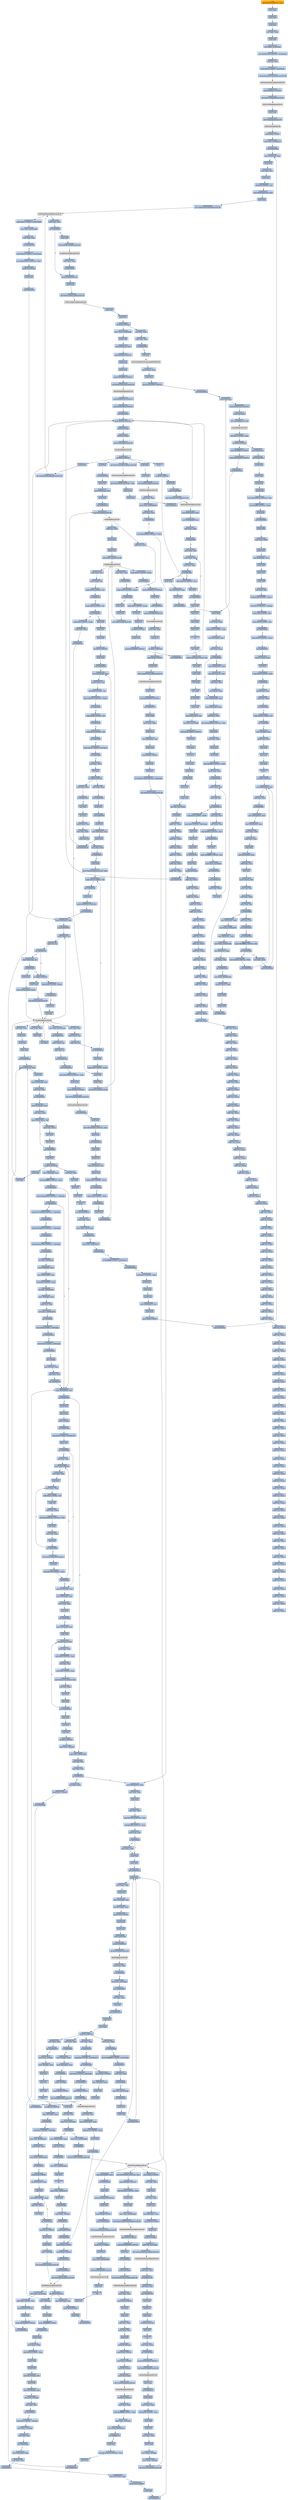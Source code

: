 digraph G {
node[shape=rectangle,style=filled,fillcolor=lightsteelblue,color=lightsteelblue]
bgcolor="transparent"
a0x004030fasubl_0x180UINT32_esp[label="start\nsubl $0x180<UINT32>, %esp",color="lightgrey",fillcolor="orange"];
a0x00403100pushl_ebx[label="0x00403100\npushl %ebx"];
a0x00403101pushl_ebp[label="0x00403101\npushl %ebp"];
a0x00403102pushl_esi[label="0x00403102\npushl %esi"];
a0x00403103xorl_ebx_ebx[label="0x00403103\nxorl %ebx, %ebx"];
a0x00403105pushl_edi[label="0x00403105\npushl %edi"];
a0x00403106movl_ebx_0x18esp_[label="0x00403106\nmovl %ebx, 0x18(%esp)"];
a0x0040310amovl_0x409160UINT32_0x10esp_[label="0x0040310a\nmovl $0x409160<UINT32>, 0x10(%esp)"];
a0x00403112xorl_esi_esi[label="0x00403112\nxorl %esi, %esi"];
a0x00403114movb_0x20UINT8_0x14esp_[label="0x00403114\nmovb $0x20<UINT8>, 0x14(%esp)"];
a0x00403119call_InitCommonControls_comctl32_dll[label="0x00403119\ncall InitCommonControls@comctl32.dll"];
InitCommonControls_comctl32_dll[label="InitCommonControls@comctl32.dll",color="lightgrey",fillcolor="lightgrey"];
a0x0040311fpushl_0x8001UINT32[label="0x0040311f\npushl $0x8001<UINT32>"];
a0x00403124call_SetErrorMode_kernel32_dll[label="0x00403124\ncall SetErrorMode@kernel32.dll"];
SetErrorMode_kernel32_dll[label="SetErrorMode@kernel32.dll",color="lightgrey",fillcolor="lightgrey"];
a0x0040312apushl_ebx[label="0x0040312a\npushl %ebx"];
a0x0040312bcall_OleInitialize_ole32_dll[label="0x0040312b\ncall OleInitialize@ole32.dll"];
OleInitialize_ole32_dll[label="OleInitialize@ole32.dll",color="lightgrey",fillcolor="lightgrey"];
a0x00403131pushl_0x8UINT8[label="0x00403131\npushl $0x8<UINT8>"];
a0x00403133movl_eax_0x0042ec18[label="0x00403133\nmovl %eax, 0x0042ec18"];
a0x00403138call_0x00405d2e[label="0x00403138\ncall 0x00405d2e"];
a0x00405d2emovl_0x4esp__eax[label="0x00405d2e\nmovl 0x4(%esp), %eax"];
a0x00405d32pushl_esi[label="0x00405d32\npushl %esi"];
a0x00405d33movl_eax_esi[label="0x00405d33\nmovl %eax, %esi"];
a0x00405d35pushl_edi[label="0x00405d35\npushl %edi"];
a0x00405d36shll_0x3UINT8_esi[label="0x00405d36\nshll $0x3<UINT8>, %esi"];
a0x00405d39movl_0x409200esi__edi[label="0x00405d39\nmovl 0x409200(%esi), %edi"];
a0x00405d3fpushl_edi[label="0x00405d3f\npushl %edi"];
a0x00405d40call_GetModuleHandleA_kernel32_dll[label="0x00405d40\ncall GetModuleHandleA@kernel32.dll"];
GetModuleHandleA_kernel32_dll[label="GetModuleHandleA@kernel32.dll",color="lightgrey",fillcolor="lightgrey"];
a0x00405d46testl_eax_eax[label="0x00405d46\ntestl %eax, %eax"];
a0x00405d48jne_0x00405d55[label="0x00405d48\njne 0x00405d55"];
a0x00405d4apushl_edi[label="0x00405d4a\npushl %edi"];
a0x00405d4bcall_LoadLibraryA_kernel32_dll[label="0x00405d4b\ncall LoadLibraryA@kernel32.dll"];
LoadLibraryA_kernel32_dll[label="LoadLibraryA@kernel32.dll",color="lightgrey",fillcolor="lightgrey"];
a0x00405d51testl_eax_eax[label="0x00405d51\ntestl %eax, %eax"];
a0x00405d53je_0x00405d62[label="0x00405d53\nje 0x00405d62"];
a0x00405d55pushl_0x409204esi_[label="0x00405d55\npushl 0x409204(%esi)"];
a0x00405d5bpushl_eax[label="0x00405d5b\npushl %eax"];
a0x00405d5ccall_GetProcAddress_kernel32_dll[label="0x00405d5c\ncall GetProcAddress@kernel32.dll"];
GetProcAddress_kernel32_dll[label="GetProcAddress@kernel32.dll",color="lightgrey",fillcolor="lightgrey"];
a0x00405d62popl_edi[label="0x00405d62\npopl %edi"];
a0x00405d63popl_esi[label="0x00405d63\npopl %esi"];
a0x00405d64ret_0x4UINT16[label="0x00405d64\nret $0x4<UINT16>"];
a0x0040313dmovl_eax_0x0042eb64[label="0x0040313d\nmovl %eax, 0x0042eb64"];
a0x00403142pushl_ebx[label="0x00403142\npushl %ebx"];
a0x00403143leal_0x34esp__eax[label="0x00403143\nleal 0x34(%esp), %eax"];
a0x00403147pushl_0x160UINT32[label="0x00403147\npushl $0x160<UINT32>"];
a0x0040314cpushl_eax[label="0x0040314c\npushl %eax"];
a0x0040314dpushl_ebx[label="0x0040314d\npushl %ebx"];
a0x0040314epushl_0x428f98UINT32[label="0x0040314e\npushl $0x428f98<UINT32>"];
a0x00403153call_SHGetFileInfoA_shell32_dll[label="0x00403153\ncall SHGetFileInfoA@shell32.dll"];
SHGetFileInfoA_shell32_dll[label="SHGetFileInfoA@shell32.dll",color="lightgrey",fillcolor="lightgrey"];
a0x00403159pushl_0x409154UINT32[label="0x00403159\npushl $0x409154<UINT32>"];
a0x0040315epushl_0x42e360UINT32[label="0x0040315e\npushl $0x42e360<UINT32>"];
a0x00403163call_0x00405a0c[label="0x00403163\ncall 0x00405a0c"];
a0x00405a0cpushl_0x400UINT32[label="0x00405a0c\npushl $0x400<UINT32>"];
a0x00405a11pushl_0xcesp_[label="0x00405a11\npushl 0xc(%esp)"];
a0x00405a15pushl_0xcesp_[label="0x00405a15\npushl 0xc(%esp)"];
a0x00405a19call_lstrcpynA_kernel32_dll[label="0x00405a19\ncall lstrcpynA@kernel32.dll"];
lstrcpynA_kernel32_dll[label="lstrcpynA@kernel32.dll",color="lightgrey",fillcolor="lightgrey"];
a0x00405a1fret_0x8UINT16[label="0x00405a1f\nret $0x8<UINT16>"];
a0x00403168call_GetCommandLineA_kernel32_dll[label="0x00403168\ncall GetCommandLineA@kernel32.dll"];
GetCommandLineA_kernel32_dll[label="GetCommandLineA@kernel32.dll",color="lightgrey",fillcolor="lightgrey"];
a0x0040316emovl_0x434000UINT32_edi[label="0x0040316e\nmovl $0x434000<UINT32>, %edi"];
a0x00403173pushl_eax[label="0x00403173\npushl %eax"];
a0x00403174pushl_edi[label="0x00403174\npushl %edi"];
a0x00403175call_0x00405a0c[label="0x00403175\ncall 0x00405a0c"];
a0x0040317apushl_ebx[label="0x0040317a\npushl %ebx"];
a0x0040317bcall_GetModuleHandleA_kernel32_dll[label="0x0040317b\ncall GetModuleHandleA@kernel32.dll"];
a0x00403181cmpb_0x22UINT8_0x00434000[label="0x00403181\ncmpb $0x22<UINT8>, 0x00434000"];
a0x00403188movl_eax_0x0042eb60[label="0x00403188\nmovl %eax, 0x0042eb60"];
a0x0040318dmovl_edi_eax[label="0x0040318d\nmovl %edi, %eax"];
a0x0040318fjne_0x0040319b[label="0x0040318f\njne 0x0040319b"];
a0x00403191movb_0x22UINT8_0x14esp_[label="0x00403191\nmovb $0x22<UINT8>, 0x14(%esp)"];
a0x00403196movl_0x434001UINT32_eax[label="0x00403196\nmovl $0x434001<UINT32>, %eax"];
a0x0040319bpushl_0x14esp_[label="0x0040319b\npushl 0x14(%esp)"];
a0x0040319fpushl_eax[label="0x0040319f\npushl %eax"];
a0x004031a0call_0x0040552a[label="0x004031a0\ncall 0x0040552a"];
a0x0040552amovl_0x4esp__eax[label="0x0040552a\nmovl 0x4(%esp), %eax"];
a0x0040552ejmp_0x0040553d[label="0x0040552e\njmp 0x0040553d"];
a0x0040553dmovb_eax__cl[label="0x0040553d\nmovb (%eax), %cl"];
a0x0040553ftestb_cl_cl[label="0x0040553f\ntestb %cl, %cl"];
a0x00405541jne_0x00405530[label="0x00405541\njne 0x00405530"];
a0x00405530cmpb_0x8esp__cl[label="0x00405530\ncmpb 0x8(%esp), %cl"];
a0x00405534je_0x00405543[label="0x00405534\nje 0x00405543"];
a0x00405536pushl_eax[label="0x00405536\npushl %eax"];
a0x00405537call_CharNextA_user32_dll[label="0x00405537\ncall CharNextA@user32.dll"];
CharNextA_user32_dll[label="CharNextA@user32.dll",color="lightgrey",fillcolor="lightgrey"];
a0x00405543ret_0x8UINT16[label="0x00405543\nret $0x8<UINT16>"];
a0x004031a5pushl_eax[label="0x004031a5\npushl %eax"];
a0x004031a6call_CharNextA_user32_dll[label="0x004031a6\ncall CharNextA@user32.dll"];
a0x004031acmovl_eax_0x1cesp_[label="0x004031ac\nmovl %eax, 0x1c(%esp)"];
a0x004031b0jmp_0x00403215[label="0x004031b0\njmp 0x00403215"];
a0x00403215movb_eax__cl[label="0x00403215\nmovb (%eax), %cl"];
a0x00403217cmpb_bl_cl[label="0x00403217\ncmpb %bl, %cl"];
a0x00403219jne_0x004031b2[label="0x00403219\njne 0x004031b2"];
a0x0040321bjmp_0x0040322e[label="0x0040321b\njmp 0x0040322e"];
a0x0040322emovl_0x435400UINT32_ebp[label="0x0040322e\nmovl $0x435400<UINT32>, %ebp"];
a0x00403233pushl_ebp[label="0x00403233\npushl %ebp"];
a0x00403234pushl_0x400UINT32[label="0x00403234\npushl $0x400<UINT32>"];
a0x00403239call_GetTempPathA_kernel32_dll[label="0x00403239\ncall GetTempPathA@kernel32.dll"];
GetTempPathA_kernel32_dll[label="GetTempPathA@kernel32.dll",color="lightgrey",fillcolor="lightgrey"];
a0x0040323fcall_0x004030c6[label="0x0040323f\ncall 0x004030c6"];
a0x004030c6pushl_esi[label="0x004030c6\npushl %esi"];
a0x004030c7movl_0x435400UINT32_esi[label="0x004030c7\nmovl $0x435400<UINT32>, %esi"];
a0x004030ccpushl_esi[label="0x004030cc\npushl %esi"];
a0x004030cdcall_0x00405c6e[label="0x004030cd\ncall 0x00405c6e"];
a0x00405c6epushl_ebx[label="0x00405c6e\npushl %ebx"];
a0x00405c6fpushl_esi[label="0x00405c6f\npushl %esi"];
a0x00405c70movl_0xcesp__esi[label="0x00405c70\nmovl 0xc(%esp), %esi"];
a0x00405c74pushl_edi[label="0x00405c74\npushl %edi"];
a0x00405c75cmpb_0x5cUINT8_esi_[label="0x00405c75\ncmpb $0x5c<UINT8>, (%esi)"];
a0x00405c78jne_0x00405c8f[label="0x00405c78\njne 0x00405c8f"];
a0x00405c8fcmpb_0x0UINT8_esi_[label="0x00405c8f\ncmpb $0x0<UINT8>, (%esi)"];
a0x00405c92je_0x00405ca0[label="0x00405c92\nje 0x00405ca0"];
a0x00405c94pushl_esi[label="0x00405c94\npushl %esi"];
a0x00405c95call_0x0040556c[label="0x00405c95\ncall 0x0040556c"];
a0x0040556cmovl_0x4esp__ecx[label="0x0040556c\nmovl 0x4(%esp), %ecx"];
a0x00405570movb_ecx__al[label="0x00405570\nmovb (%ecx), %al"];
a0x00405572orb_0x20UINT8_al[label="0x00405572\norb $0x20<UINT8>, %al"];
a0x00405574cmpw_0x5c5cUINT16_ecx_[label="0x00405574\ncmpw $0x5c5c<UINT16>, (%ecx)"];
a0x00405579je_0x0040558d[label="0x00405579\nje 0x0040558d"];
a0x0040557bcmpb_0x61UINT8_al[label="0x0040557b\ncmpb $0x61<UINT8>, %al"];
a0x0040557djl_0x00405589[label="0x0040557d\njl 0x00405589"];
a0x0040557fcmpb_0x7aUINT8_al[label="0x0040557f\ncmpb $0x7a<UINT8>, %al"];
a0x00405581jg_0x00405589[label="0x00405581\njg 0x00405589"];
a0x00405583cmpb_0x3aUINT8_0x1ecx_[label="0x00405583\ncmpb $0x3a<UINT8>, 0x1(%ecx)"];
a0x00405587je_0x0040558d[label="0x00405587\nje 0x0040558d"];
a0x0040558dxorl_eax_eax[label="0x0040558d\nxorl %eax, %eax"];
a0x0040558fincl_eax[label="0x0040558f\nincl %eax"];
a0x00405590ret_0x4UINT16[label="0x00405590\nret $0x4<UINT16>"];
a0x00405c9atestl_eax_eax[label="0x00405c9a\ntestl %eax, %eax"];
a0x00405c9cje_0x00405ca0[label="0x00405c9c\nje 0x00405ca0"];
a0x00405c9eincl_esi[label="0x00405c9e\nincl %esi"];
a0x00405c9fincl_esi[label="0x00405c9f\nincl %esi"];
a0x00405ca0movb_esi__al[label="0x00405ca0\nmovb (%esi), %al"];
a0x00405ca2movl_esi_ebx[label="0x00405ca2\nmovl %esi, %ebx"];
a0x00405ca4testb_al_al[label="0x00405ca4\ntestb %al, %al"];
a0x00405ca6movl_esi_edi[label="0x00405ca6\nmovl %esi, %edi"];
a0x00405ca8je_0x00405ce3[label="0x00405ca8\nje 0x00405ce3"];
a0x00405caapushl_ebp[label="0x00405caa\npushl %ebp"];
a0x00405cabmovl_CharNextA_user32_dll_ebp[label="0x00405cab\nmovl CharNextA@user32.dll, %ebp"];
a0x00405cb1cmpb_0x1fUINT8_al[label="0x00405cb1\ncmpb $0x1f<UINT8>, %al"];
a0x00405cb3jbe_0x00405cd7[label="0x00405cb3\njbe 0x00405cd7"];
a0x00405cb5pushl_eax[label="0x00405cb5\npushl %eax"];
a0x00405cb6pushl_0x40933cUINT32[label="0x00405cb6\npushl $0x40933c<UINT32>"];
a0x00405cbbcall_0x0040552a[label="0x00405cbb\ncall 0x0040552a"];
a0x00405cc0cmpb_0x0UINT8_eax_[label="0x00405cc0\ncmpb $0x0<UINT8>, (%eax)"];
a0x00405cc3jne_0x00405cd7[label="0x00405cc3\njne 0x00405cd7"];
a0x00405cc5pushl_esi[label="0x00405cc5\npushl %esi"];
a0x00405cc6call_ebp[label="0x00405cc6\ncall %ebp"];
a0x00405cc8subl_esi_eax[label="0x00405cc8\nsubl %esi, %eax"];
a0x00405ccapushl_eax[label="0x00405cca\npushl %eax"];
a0x00405ccbpushl_esi[label="0x00405ccb\npushl %esi"];
a0x00405cccpushl_edi[label="0x00405ccc\npushl %edi"];
a0x00405ccdcall_0x004056a4[label="0x00405ccd\ncall 0x004056a4"];
a0x004056a4movl_0x4esp__ecx[label="0x004056a4\nmovl 0x4(%esp), %ecx"];
a0x004056a8pushl_esi[label="0x004056a8\npushl %esi"];
a0x004056a9movl_0x10esp__esi[label="0x004056a9\nmovl 0x10(%esp), %esi"];
a0x004056adtestl_esi_esi[label="0x004056ad\ntestl %esi, %esi"];
a0x004056afjle_0x004056c0[label="0x004056af\njle 0x004056c0"];
a0x004056b1movl_0xcesp__eax[label="0x004056b1\nmovl 0xc(%esp), %eax"];
a0x004056b5subl_ecx_eax[label="0x004056b5\nsubl %ecx, %eax"];
a0x004056b7movb_eaxecx__dl[label="0x004056b7\nmovb (%eax,%ecx), %dl"];
a0x004056bamovb_dl_ecx_[label="0x004056ba\nmovb %dl, (%ecx)"];
a0x004056bcincl_ecx[label="0x004056bc\nincl %ecx"];
a0x004056bddecl_esi[label="0x004056bd\ndecl %esi"];
a0x004056bejne_0x004056b7[label="0x004056be\njne 0x004056b7"];
a0x004056c0popl_esi[label="0x004056c0\npopl %esi"];
a0x004056c1ret_0xcUINT16[label="0x004056c1\nret $0xc<UINT16>"];
a0x00405cd2pushl_edi[label="0x00405cd2\npushl %edi"];
a0x00405cd3call_ebp[label="0x00405cd3\ncall %ebp"];
a0x00405cd5movl_eax_edi[label="0x00405cd5\nmovl %eax, %edi"];
a0x00405cd7pushl_esi[label="0x00405cd7\npushl %esi"];
a0x00405cd8call_ebp[label="0x00405cd8\ncall %ebp"];
a0x00405cdamovl_eax_esi[label="0x00405cda\nmovl %eax, %esi"];
a0x00405cdcmovb_esi__al[label="0x00405cdc\nmovb (%esi), %al"];
a0x00405cdetestb_al_al[label="0x00405cde\ntestb %al, %al"];
a0x00405ce0jne_0x00405cb1[label="0x00405ce0\njne 0x00405cb1"];
a0x00405ce2popl_ebp[label="0x00405ce2\npopl %ebp"];
a0x00405ce3andb_0x0UINT8_edi_[label="0x00405ce3\nandb $0x0<UINT8>, (%edi)"];
a0x00405ce6pushl_edi[label="0x00405ce6\npushl %edi"];
a0x00405ce7pushl_ebx[label="0x00405ce7\npushl %ebx"];
a0x00405ce8call_CharPrevA_user32_dll[label="0x00405ce8\ncall CharPrevA@user32.dll"];
CharPrevA_user32_dll[label="CharPrevA@user32.dll",color="lightgrey",fillcolor="lightgrey"];
a0x00405ceemovl_eax_edi[label="0x00405cee\nmovl %eax, %edi"];
a0x00405cf0movb_edi__al[label="0x00405cf0\nmovb (%edi), %al"];
a0x00405cf2cmpb_0x20UINT8_al[label="0x00405cf2\ncmpb $0x20<UINT8>, %al"];
a0x00405cf4je_0x00405cfa[label="0x00405cf4\nje 0x00405cfa"];
a0x00405cf6cmpb_0x5cUINT8_al[label="0x00405cf6\ncmpb $0x5c<UINT8>, %al"];
a0x00405cf8jne_0x00405d01[label="0x00405cf8\njne 0x00405d01"];
a0x00405cfaandb_0x0UINT8_edi_[label="0x00405cfa\nandb $0x0<UINT8>, (%edi)"];
a0x00405cfdcmpl_edi_ebx[label="0x00405cfd\ncmpl %edi, %ebx"];
a0x00405cffjb_0x00405ce6[label="0x00405cff\njb 0x00405ce6"];
a0x00405d01popl_edi[label="0x00405d01\npopl %edi"];
a0x00405d02popl_esi[label="0x00405d02\npopl %esi"];
a0x00405d03popl_ebx[label="0x00405d03\npopl %ebx"];
a0x00405d04ret_0x4UINT16[label="0x00405d04\nret $0x4<UINT16>"];
a0x004030d2pushl_esi[label="0x004030d2\npushl %esi"];
a0x004030d3call_0x0040556c[label="0x004030d3\ncall 0x0040556c"];
a0x004030d8testl_eax_eax[label="0x004030d8\ntestl %eax, %eax"];
a0x004030dajne_0x004030de[label="0x004030da\njne 0x004030de"];
a0x004030depushl_esi[label="0x004030de\npushl %esi"];
a0x004030dfcall_0x004054ff[label="0x004030df\ncall 0x004054ff"];
a0x004054ffpushl_esi[label="0x004054ff\npushl %esi"];
a0x00405500movl_0x8esp__esi[label="0x00405500\nmovl 0x8(%esp), %esi"];
a0x00405504pushl_esi[label="0x00405504\npushl %esi"];
a0x00405505call_0x00405a22[label="0x00405505\ncall 0x00405a22"];
a0x00405a22jmp_lstrlenA_kernel32_dll[label="0x00405a22\njmp lstrlenA@kernel32.dll"];
lstrlenA_kernel32_dll[label="lstrlenA@kernel32.dll",color="lightgrey",fillcolor="lightgrey"];
a0x0040550aaddl_esi_eax[label="0x0040550a\naddl %esi, %eax"];
a0x0040550cpushl_eax[label="0x0040550c\npushl %eax"];
a0x0040550dpushl_esi[label="0x0040550d\npushl %esi"];
a0x0040550ecall_CharPrevA_user32_dll[label="0x0040550e\ncall CharPrevA@user32.dll"];
a0x00405514cmpb_0x5cUINT8_eax_[label="0x00405514\ncmpb $0x5c<UINT8>, (%eax)"];
a0x00405517je_0x00405524[label="0x00405517\nje 0x00405524"];
a0x00405519pushl_0x409010UINT32[label="0x00405519\npushl $0x409010<UINT32>"];
a0x0040551epushl_esi[label="0x0040551e\npushl %esi"];
a0x0040551fcall_0x00405a28[label="0x0040551f\ncall 0x00405a28"];
a0x00405a28jmp_lstrcatA_kernel32_dll[label="0x00405a28\njmp lstrcatA@kernel32.dll"];
lstrcatA_kernel32_dll[label="lstrcatA@kernel32.dll",color="lightgrey",fillcolor="lightgrey"];
a0x00405524movl_esi_eax[label="0x00405524\nmovl %esi, %eax"];
a0x00405526popl_esi[label="0x00405526\npopl %esi"];
a0x00405527ret_0x4UINT16[label="0x00405527\nret $0x4<UINT16>"];
a0x004030e4pushl_0x0UINT8[label="0x004030e4\npushl $0x0<UINT8>"];
a0x004030e6pushl_esi[label="0x004030e6\npushl %esi"];
a0x004030e7call_CreateDirectoryA_kernel32_dll[label="0x004030e7\ncall CreateDirectoryA@kernel32.dll"];
CreateDirectoryA_kernel32_dll[label="CreateDirectoryA@kernel32.dll",color="lightgrey",fillcolor="lightgrey"];
a0x004030edpushl_esi[label="0x004030ed\npushl %esi"];
a0x004030eepushl_0x435000UINT32[label="0x004030ee\npushl $0x435000<UINT32>"];
a0x004030f3call_0x00405712[label="0x004030f3\ncall 0x00405712"];
a0x00405712pushl_ebp[label="0x00405712\npushl %ebp"];
a0x00405713movl_esp_ebp[label="0x00405713\nmovl %esp, %ebp"];
a0x00405715pushl_esi[label="0x00405715\npushl %esi"];
a0x00405716movl_0x8ebp__esi[label="0x00405716\nmovl 0x8(%ebp), %esi"];
a0x00405719pushl_edi[label="0x00405719\npushl %edi"];
a0x0040571apushl_0x64UINT8[label="0x0040571a\npushl $0x64<UINT8>"];
a0x0040571cpopl_edi[label="0x0040571c\npopl %edi"];
a0x0040571ddecl_edi[label="0x0040571d\ndecl %edi"];
a0x0040571emovl_0x61736eUINT32_0x8ebp_[label="0x0040571e\nmovl $0x61736e<UINT32>, 0x8(%ebp)"];
a0x00405725call_GetTickCount_kernel32_dll[label="0x00405725\ncall GetTickCount@kernel32.dll"];
GetTickCount_kernel32_dll[label="GetTickCount@kernel32.dll",color="lightgrey",fillcolor="lightgrey"];
a0x0040572bpushl_0x1aUINT8[label="0x0040572b\npushl $0x1a<UINT8>"];
a0x0040572dxorl_edx_edx[label="0x0040572d\nxorl %edx, %edx"];
a0x0040572fpopl_ecx[label="0x0040572f\npopl %ecx"];
a0x00405730divl_ecx_eax[label="0x00405730\ndivl %ecx, %eax"];
a0x00405732pushl_esi[label="0x00405732\npushl %esi"];
a0x00405733leal_0x8ebp__eax[label="0x00405733\nleal 0x8(%ebp), %eax"];
a0x00405736pushl_0x0UINT8[label="0x00405736\npushl $0x0<UINT8>"];
a0x00405738pushl_eax[label="0x00405738\npushl %eax"];
a0x00405739pushl_0xcebp_[label="0x00405739\npushl 0xc(%ebp)"];
a0x0040573caddb_dl_0xaebp_[label="0x0040573c\naddb %dl, 0xa(%ebp)"];
a0x0040573fcall_GetTempFileNameA_kernel32_dll[label="0x0040573f\ncall GetTempFileNameA@kernel32.dll"];
GetTempFileNameA_kernel32_dll[label="GetTempFileNameA@kernel32.dll",color="lightgrey",fillcolor="lightgrey"];
a0x00405745testl_eax_eax[label="0x00405745\ntestl %eax, %eax"];
a0x00405747jne_0x00405756[label="0x00405747\njne 0x00405756"];
a0x00405756movl_esi_eax[label="0x00405756\nmovl %esi, %eax"];
a0x00405758jmp_0x00405750[label="0x00405758\njmp 0x00405750"];
a0x00405750popl_edi[label="0x00405750\npopl %edi"];
a0x00405751popl_esi[label="0x00405751\npopl %esi"];
a0x00405752popl_ebp[label="0x00405752\npopl %ebp"];
a0x00405753ret_0x8UINT16[label="0x00405753\nret $0x8<UINT16>"];
a0x004030f8popl_esi[label="0x004030f8\npopl %esi"];
a0x004030f9ret[label="0x004030f9\nret"];
a0x00403244testl_eax_eax[label="0x00403244\ntestl %eax, %eax"];
a0x00403246jne_0x00403268[label="0x00403246\njne 0x00403268"];
a0x00403268pushl_0x435000UINT32[label="0x00403268\npushl $0x435000<UINT32>"];
a0x0040326dcall_DeleteFileA_kernel32_dll[label="0x0040326d\ncall DeleteFileA@kernel32.dll"];
DeleteFileA_kernel32_dll[label="DeleteFileA@kernel32.dll",color="lightgrey",fillcolor="lightgrey"];
a0x00403273pushl_esi[label="0x00403273\npushl %esi"];
a0x00403274call_0x00402c22[label="0x00403274\ncall 0x00402c22"];
a0x00402c22pushl_ebp[label="0x00402c22\npushl %ebp"];
a0x00402c23movl_esp_ebp[label="0x00402c23\nmovl %esp, %ebp"];
a0x00402c25subl_0x28UINT8_esp[label="0x00402c25\nsubl $0x28<UINT8>, %esp"];
a0x00402c28pushl_ebx[label="0x00402c28\npushl %ebx"];
a0x00402c29pushl_esi[label="0x00402c29\npushl %esi"];
a0x00402c2axorl_ebx_ebx[label="0x00402c2a\nxorl %ebx, %ebx"];
a0x00402c2cpushl_edi[label="0x00402c2c\npushl %edi"];
a0x00402c2dmovl_ebx__8ebp_[label="0x00402c2d\nmovl %ebx, -8(%ebp)"];
a0x00402c30movl_ebx__4ebp_[label="0x00402c30\nmovl %ebx, -4(%ebp)"];
a0x00402c33call_GetTickCount_kernel32_dll[label="0x00402c33\ncall GetTickCount@kernel32.dll"];
a0x00402c39movl_0x435c00UINT32_esi[label="0x00402c39\nmovl $0x435c00<UINT32>, %esi"];
a0x00402c3epushl_0x400UINT32[label="0x00402c3e\npushl $0x400<UINT32>"];
a0x00402c43addl_0x3e8UINT32_eax[label="0x00402c43\naddl $0x3e8<UINT32>, %eax"];
a0x00402c48pushl_esi[label="0x00402c48\npushl %esi"];
a0x00402c49pushl_ebx[label="0x00402c49\npushl %ebx"];
a0x00402c4amovl_eax_0x0042eb6c[label="0x00402c4a\nmovl %eax, 0x0042eb6c"];
a0x00402c4fcall_GetModuleFileNameA_kernel32_dll[label="0x00402c4f\ncall GetModuleFileNameA@kernel32.dll"];
GetModuleFileNameA_kernel32_dll[label="GetModuleFileNameA@kernel32.dll",color="lightgrey",fillcolor="lightgrey"];
a0x00402c55pushl_0x3UINT8[label="0x00402c55\npushl $0x3<UINT8>"];
a0x00402c57pushl_0x80000000UINT32[label="0x00402c57\npushl $0x80000000<UINT32>"];
a0x00402c5cpushl_esi[label="0x00402c5c\npushl %esi"];
a0x00402c5dcall_0x004056e3[label="0x00402c5d\ncall 0x004056e3"];
a0x004056e3pushl_0x4esp_[label="0x004056e3\npushl 0x4(%esp)"];
a0x004056e7call_GetFileAttributesA_kernel32_dll[label="0x004056e7\ncall GetFileAttributesA@kernel32.dll"];
GetFileAttributesA_kernel32_dll[label="GetFileAttributesA@kernel32.dll",color="lightgrey",fillcolor="lightgrey"];
a0x004056edmovl_eax_ecx[label="0x004056ed\nmovl %eax, %ecx"];
a0x004056efpushl_0x0UINT8[label="0x004056ef\npushl $0x0<UINT8>"];
a0x004056f1incl_ecx[label="0x004056f1\nincl %ecx"];
a0x004056f2negl_ecx[label="0x004056f2\nnegl %ecx"];
a0x004056f4sbbl_ecx_ecx[label="0x004056f4\nsbbl %ecx, %ecx"];
a0x004056f6andl_eax_ecx[label="0x004056f6\nandl %eax, %ecx"];
a0x004056f8pushl_ecx[label="0x004056f8\npushl %ecx"];
a0x004056f9pushl_0x14esp_[label="0x004056f9\npushl 0x14(%esp)"];
a0x004056fdpushl_0x0UINT8[label="0x004056fd\npushl $0x0<UINT8>"];
a0x004056ffpushl_0x1UINT8[label="0x004056ff\npushl $0x1<UINT8>"];
a0x00405701pushl_0x1cesp_[label="0x00405701\npushl 0x1c(%esp)"];
a0x00405705pushl_0x1cesp_[label="0x00405705\npushl 0x1c(%esp)"];
a0x00405709call_CreateFileA_kernel32_dll[label="0x00405709\ncall CreateFileA@kernel32.dll"];
CreateFileA_kernel32_dll[label="CreateFileA@kernel32.dll",color="lightgrey",fillcolor="lightgrey"];
a0x0040570fret_0xcUINT16[label="0x0040570f\nret $0xc<UINT16>"];
a0x00402c62movl_eax_edi[label="0x00402c62\nmovl %eax, %edi"];
a0x00402c64cmpl_0xffffffffUINT8_edi[label="0x00402c64\ncmpl $0xffffffff<UINT8>, %edi"];
a0x00402c67movl_edi__12ebp_[label="0x00402c67\nmovl %edi, -12(%ebp)"];
a0x00402c6amovl_edi_0x00409014[label="0x00402c6a\nmovl %edi, 0x00409014"];
a0x00402c70jne_0x00402c7c[label="0x00402c70\njne 0x00402c7c"];
a0x00402c7cpushl_esi[label="0x00402c7c\npushl %esi"];
a0x00402c7dmovl_0x434c00UINT32_esi[label="0x00402c7d\nmovl $0x434c00<UINT32>, %esi"];
a0x00402c82pushl_esi[label="0x00402c82\npushl %esi"];
a0x00402c83call_0x00405a0c[label="0x00402c83\ncall 0x00405a0c"];
a0x00402c88pushl_esi[label="0x00402c88\npushl %esi"];
a0x00402c89call_0x00405546[label="0x00402c89\ncall 0x00405546"];
a0x00405546pushl_esi[label="0x00405546\npushl %esi"];
a0x00405547movl_0x8esp__esi[label="0x00405547\nmovl 0x8(%esp), %esi"];
a0x0040554bpushl_esi[label="0x0040554b\npushl %esi"];
a0x0040554ccall_0x00405a22[label="0x0040554c\ncall 0x00405a22"];
a0x00405551addl_esi_eax[label="0x00405551\naddl %esi, %eax"];
a0x00405553cmpb_0x5cUINT8_eax_[label="0x00405553\ncmpb $0x5c<UINT8>, (%eax)"];
a0x00405556je_0x00405564[label="0x00405556\nje 0x00405564"];
a0x00405558pushl_eax[label="0x00405558\npushl %eax"];
a0x00405559pushl_esi[label="0x00405559\npushl %esi"];
a0x0040555acall_CharPrevA_user32_dll[label="0x0040555a\ncall CharPrevA@user32.dll"];
a0x00405560cmpl_esi_eax[label="0x00405560\ncmpl %esi, %eax"];
a0x00405562ja_0x00405553[label="0x00405562\nja 0x00405553"];
a0x00405564andb_0x0UINT8_eax_[label="0x00405564\nandb $0x0<UINT8>, (%eax)"];
a0x00405567incl_eax[label="0x00405567\nincl %eax"];
a0x00405568popl_esi[label="0x00405568\npopl %esi"];
a0x00405569ret_0x4UINT16[label="0x00405569\nret $0x4<UINT16>"];
a0x00402c8epushl_eax[label="0x00402c8e\npushl %eax"];
a0x00402c8fpushl_0x436000UINT32[label="0x00402c8f\npushl $0x436000<UINT32>"];
a0x00402c94call_0x00405a0c[label="0x00402c94\ncall 0x00405a0c"];
a0x00402c99pushl_ebx[label="0x00402c99\npushl %ebx"];
a0x00402c9apushl_edi[label="0x00402c9a\npushl %edi"];
a0x00402c9bcall_GetFileSize_kernel32_dll[label="0x00402c9b\ncall GetFileSize@kernel32.dll"];
GetFileSize_kernel32_dll[label="GetFileSize@kernel32.dll",color="lightgrey",fillcolor="lightgrey"];
a0x00402ca1cmpl_ebx_eax[label="0x00402ca1\ncmpl %ebx, %eax"];
a0x00402ca3movl_eax_0x00428b90[label="0x00402ca3\nmovl %eax, 0x00428b90"];
a0x00402ca8movl_eax_esi[label="0x00402ca8\nmovl %eax, %esi"];
a0x00402caajle_0x00402d97[label="0x00402caa\njle 0x00402d97"];
a0x00402cb0movl_0x420b90UINT32_ebx[label="0x00402cb0\nmovl $0x420b90<UINT32>, %ebx"];
a0x00402cb5movl_0x0042eb74_eax[label="0x00402cb5\nmovl 0x0042eb74, %eax"];
a0x00402cbamovl_esi_edi[label="0x00402cba\nmovl %esi, %edi"];
a0x00402cbcnegl_eax[label="0x00402cbc\nnegl %eax"];
a0x00402cbesbbl_eax_eax[label="0x00402cbe\nsbbl %eax, %eax"];
a0x00402cc0andl_0x7e00UINT32_eax[label="0x00402cc0\nandl $0x7e00<UINT32>, %eax"];
a0x00402cc5addl_0x200UINT32_eax[label="0x00402cc5\naddl $0x200<UINT32>, %eax"];
a0x00402ccacmpl_eax_esi[label="0x00402cca\ncmpl %eax, %esi"];
a0x00402cccjl_0x00402cd0[label="0x00402ccc\njl 0x00402cd0"];
a0x00402ccemovl_eax_edi[label="0x00402cce\nmovl %eax, %edi"];
a0x00402cd0pushl_edi[label="0x00402cd0\npushl %edi"];
a0x00402cd1pushl_ebx[label="0x00402cd1\npushl %ebx"];
a0x00402cd2call_0x0040307d[label="0x00402cd2\ncall 0x0040307d"];
a0x0040307dpushl_ebp[label="0x0040307d\npushl %ebp"];
a0x0040307emovl_esp_ebp[label="0x0040307e\nmovl %esp, %ebp"];
a0x00403080pushl_esi[label="0x00403080\npushl %esi"];
a0x00403081movl_0xcebp__esi[label="0x00403081\nmovl 0xc(%ebp), %esi"];
a0x00403084leal_0xcebp__eax[label="0x00403084\nleal 0xc(%ebp), %eax"];
a0x00403087pushl_0x0UINT8[label="0x00403087\npushl $0x0<UINT8>"];
a0x00403089pushl_eax[label="0x00403089\npushl %eax"];
a0x0040308apushl_esi[label="0x0040308a\npushl %esi"];
a0x0040308bpushl_0x8ebp_[label="0x0040308b\npushl 0x8(%ebp)"];
a0x0040308epushl_0x00409014[label="0x0040308e\npushl 0x00409014"];
a0x00403094call_ReadFile_kernel32_dll[label="0x00403094\ncall ReadFile@kernel32.dll"];
ReadFile_kernel32_dll[label="ReadFile@kernel32.dll",color="lightgrey",fillcolor="lightgrey"];
a0x0040309atestl_eax_eax[label="0x0040309a\ntestl %eax, %eax"];
a0x0040309cje_0x004030a8[label="0x0040309c\nje 0x004030a8"];
a0x0040309ecmpl_esi_0xcebp_[label="0x0040309e\ncmpl %esi, 0xc(%ebp)"];
a0x004030a1jne_0x004030a8[label="0x004030a1\njne 0x004030a8"];
a0x004030a3xorl_eax_eax[label="0x004030a3\nxorl %eax, %eax"];
a0x004030a5incl_eax[label="0x004030a5\nincl %eax"];
a0x004030a6jmp_0x004030aa[label="0x004030a6\njmp 0x004030aa"];
a0x004030aapopl_esi[label="0x004030aa\npopl %esi"];
a0x004030abpopl_ebp[label="0x004030ab\npopl %ebp"];
a0x004030acret_0x8UINT16[label="0x004030ac\nret $0x8<UINT16>"];
a0x00402cd7testl_eax_eax[label="0x00402cd7\ntestl %eax, %eax"];
a0x00402cd9je_0x00402e01[label="0x00402cd9\nje 0x00402e01"];
a0x00402cdfcmpl_0x0UINT8_0x0042eb74[label="0x00402cdf\ncmpl $0x0<UINT8>, 0x0042eb74"];
a0x00402ce6jne_0x00402d62[label="0x00402ce6\njne 0x00402d62"];
a0x00402ce8pushl_0x1cUINT8[label="0x00402ce8\npushl $0x1c<UINT8>"];
a0x00402cealeal__40ebp__eax[label="0x00402cea\nleal -40(%ebp), %eax"];
a0x00402cedpushl_ebx[label="0x00402ced\npushl %ebx"];
a0x00402ceepushl_eax[label="0x00402cee\npushl %eax"];
a0x00402cefcall_0x004056a4[label="0x00402cef\ncall 0x004056a4"];
a0x00402cf4movl__40ebp__eax[label="0x00402cf4\nmovl -40(%ebp), %eax"];
a0x00402cf7testl_0xfffffff0UINT32_eax[label="0x00402cf7\ntestl $0xfffffff0<UINT32>, %eax"];
a0x00402cfcjne_0x00402d70[label="0x00402cfc\njne 0x00402d70"];
a0x00402d70cmpl_0x00428b90_esi[label="0x00402d70\ncmpl 0x00428b90, %esi"];
a0x00402d76jnl_0x00402d85[label="0x00402d76\njnl 0x00402d85"];
a0x00402d85addl_edi_0x00414b80[label="0x00402d85\naddl %edi, 0x00414b80"];
a0x00402d8bsubl_edi_esi[label="0x00402d8b\nsubl %edi, %esi"];
a0x00402d8dtestl_esi_esi[label="0x00402d8d\ntestl %esi, %esi"];
a0x00402d8fjg_0x00402cb5[label="0x00402d8f\njg 0x00402cb5"];
a0x00402d78pushl_edi[label="0x00402d78\npushl %edi"];
a0x00402d79pushl_ebx[label="0x00402d79\npushl %ebx"];
a0x00402d7apushl__8ebp_[label="0x00402d7a\npushl -8(%ebp)"];
a0x00402d7dcall_0x00405d9a[label="0x00402d7d\ncall 0x00405d9a"];
a0x00405d9acmpl_0x0UINT8_0x0042c574[label="0x00405d9a\ncmpl $0x0<UINT8>, 0x0042c574"];
a0x00405da1pushl_esi[label="0x00405da1\npushl %esi"];
a0x00405da2jne_0x00405dd1[label="0x00405da2\njne 0x00405dd1"];
a0x00405da4xorl_ecx_ecx[label="0x00405da4\nxorl %ecx, %ecx"];
a0x00405da6pushl_0x8UINT8[label="0x00405da6\npushl $0x8<UINT8>"];
a0x00405da8movl_ecx_eax[label="0x00405da8\nmovl %ecx, %eax"];
a0x00405daapopl_esi[label="0x00405daa\npopl %esi"];
a0x00405dabmovl_eax_edx[label="0x00405dab\nmovl %eax, %edx"];
a0x00405dadandb_0x1UINT8_dl[label="0x00405dad\nandb $0x1<UINT8>, %dl"];
a0x00405db0negb_dl[label="0x00405db0\nnegb %dl"];
a0x00405db2sbbl_edx_edx[label="0x00405db2\nsbbl %edx, %edx"];
a0x00405db4andl_0xedb88320UINT32_edx[label="0x00405db4\nandl $0xedb88320<UINT32>, %edx"];
a0x00405dbashrl_eax[label="0x00405dba\nshrl %eax"];
a0x00405dbcxorl_edx_eax[label="0x00405dbc\nxorl %edx, %eax"];
a0x00405dbedecl_esi[label="0x00405dbe\ndecl %esi"];
a0x00405dbfjne_0x00405dab[label="0x00405dbf\njne 0x00405dab"];
a0x00405dc1movl_eax_0x42c570ecx4_[label="0x00405dc1\nmovl %eax, 0x42c570(,%ecx,4)"];
a0x00405dc8incl_ecx[label="0x00405dc8\nincl %ecx"];
a0x00405dc9cmpl_0x100UINT32_ecx[label="0x00405dc9\ncmpl $0x100<UINT32>, %ecx"];
a0x00405dcfjl_0x00405da6[label="0x00405dcf\njl 0x00405da6"];
a0x00405dd1movl_0x10esp__edx[label="0x00405dd1\nmovl 0x10(%esp), %edx"];
a0x00405dd5movl_0x8esp__eax[label="0x00405dd5\nmovl 0x8(%esp), %eax"];
a0x00405dd9testl_edx_edx[label="0x00405dd9\ntestl %edx, %edx"];
a0x00405ddbnotl_eax[label="0x00405ddb\nnotl %eax"];
a0x00405dddjbe_0x00405e02[label="0x00405ddd\njbe 0x00405e02"];
a0x00405ddfmovl_0xcesp__ecx[label="0x00405ddf\nmovl 0xc(%esp), %ecx"];
a0x00405de3pushl_edi[label="0x00405de3\npushl %edi"];
a0x00405de4movzbl_ecx__edi[label="0x00405de4\nmovzbl (%ecx), %edi"];
a0x00405de7movl_eax_esi[label="0x00405de7\nmovl %eax, %esi"];
a0x00405de9andl_0xffUINT32_esi[label="0x00405de9\nandl $0xff<UINT32>, %esi"];
a0x00405defxorl_edi_esi[label="0x00405def\nxorl %edi, %esi"];
a0x00405df1shrl_0x8UINT8_eax[label="0x00405df1\nshrl $0x8<UINT8>, %eax"];
a0x00405df4movl_0x42c570esi4__esi[label="0x00405df4\nmovl 0x42c570(,%esi,4), %esi"];
a0x00405dfbxorl_esi_eax[label="0x00405dfb\nxorl %esi, %eax"];
a0x00405dfdincl_ecx[label="0x00405dfd\nincl %ecx"];
a0x00405dfedecl_edx[label="0x00405dfe\ndecl %edx"];
a0x00405dffjne_0x00405de4[label="0x00405dff\njne 0x00405de4"];
a0x00405e01popl_edi[label="0x00405e01\npopl %edi"];
a0x00405e02notl_eax[label="0x00405e02\nnotl %eax"];
a0x00405e04popl_esi[label="0x00405e04\npopl %esi"];
a0x00405e05ret_0xcUINT16[label="0x00405e05\nret $0xc<UINT16>"];
a0x00402d82movl_eax__8ebp_[label="0x00402d82\nmovl %eax, -8(%ebp)"];
a0x00402cfecmpl_0xdeadbeefUINT32__36ebp_[label="0x00402cfe\ncmpl $0xdeadbeef<UINT32>, -36(%ebp)"];
a0x00402d05jne_0x00402d70[label="0x00402d05\njne 0x00402d70"];
a0x00402d07cmpl_0x74736e49UINT32__24ebp_[label="0x00402d07\ncmpl $0x74736e49<UINT32>, -24(%ebp)"];
a0x00402d0ejne_0x00402d70[label="0x00402d0e\njne 0x00402d70"];
a0x00402d10cmpl_0x74666f73UINT32__28ebp_[label="0x00402d10\ncmpl $0x74666f73<UINT32>, -28(%ebp)"];
a0x00402d17jne_0x00402d70[label="0x00402d17\njne 0x00402d70"];
a0x00402d19cmpl_0x6c6c754eUINT32__32ebp_[label="0x00402d19\ncmpl $0x6c6c754e<UINT32>, -32(%ebp)"];
a0x00402d20jne_0x00402d70[label="0x00402d20\njne 0x00402d70"];
a0x00402d22orl_eax_0x8ebp_[label="0x00402d22\norl %eax, 0x8(%ebp)"];
a0x00402d25movl_0x8ebp__eax[label="0x00402d25\nmovl 0x8(%ebp), %eax"];
a0x00402d28movl_0x00414b80_ecx[label="0x00402d28\nmovl 0x00414b80, %ecx"];
a0x00402d2eandl_0x2UINT8_eax[label="0x00402d2e\nandl $0x2<UINT8>, %eax"];
a0x00402d31orl_eax_0x0042ec00[label="0x00402d31\norl %eax, 0x0042ec00"];
a0x00402d37movl__16ebp__eax[label="0x00402d37\nmovl -16(%ebp), %eax"];
a0x00402d3acmpl_esi_eax[label="0x00402d3a\ncmpl %esi, %eax"];
a0x00402d3cmovl_ecx_0x0042eb74[label="0x00402d3c\nmovl %ecx, 0x0042eb74"];
a0x00402d42jg_0x00402dfa[label="0x00402d42\njg 0x00402dfa"];
a0x00402d48testb_0x8UINT8_0x8ebp_[label="0x00402d48\ntestb $0x8<UINT8>, 0x8(%ebp)"];
a0x00402d4cjne_0x00402d54[label="0x00402d4c\njne 0x00402d54"];
a0x00402d4etestb_0x4UINT8_0x8ebp_[label="0x00402d4e\ntestb $0x4<UINT8>, 0x8(%ebp)"];
a0x00402d52jne_0x00402d95[label="0x00402d52\njne 0x00402d95"];
a0x00402d54incl__4ebp_[label="0x00402d54\nincl -4(%ebp)"];
a0x00402d57leal__4eax__esi[label="0x00402d57\nleal -4(%eax), %esi"];
a0x00402d5acmpl_esi_edi[label="0x00402d5a\ncmpl %esi, %edi"];
a0x00402d5cjbe_0x00402d70[label="0x00402d5c\njbe 0x00402d70"];
a0x00402d62testb_0x2UINT8_0x8ebp_[label="0x00402d62\ntestb $0x2<UINT8>, 0x8(%ebp)"];
a0x00402d66jne_0x00402d70[label="0x00402d66\njne 0x00402d70"];
a0x00402d68pushl_0x0UINT8[label="0x00402d68\npushl $0x0<UINT8>"];
a0x00402d6acall_0x00402bbe[label="0x00402d6a\ncall 0x00402bbe"];
a0x00402bbepushl_esi[label="0x00402bbe\npushl %esi"];
a0x00402bbfxorl_esi_esi[label="0x00402bbf\nxorl %esi, %esi"];
a0x00402bc1cmpl_esi_0x8esp_[label="0x00402bc1\ncmpl %esi, 0x8(%esp)"];
a0x00402bc5je_0x00402bdf[label="0x00402bc5\nje 0x00402bdf"];
a0x00402bdfcmpl_esi_0x00420b88[label="0x00402bdf\ncmpl %esi, 0x00420b88"];
a0x00402be5je_0x00402bef[label="0x00402be5\nje 0x00402bef"];
a0x00402befcall_GetTickCount_kernel32_dll[label="0x00402bef\ncall GetTickCount@kernel32.dll"];
a0x00402bf5cmpl_0x0042eb6c_eax[label="0x00402bf5\ncmpl 0x0042eb6c, %eax"];
a0x00402bfbjbe_0x00402c20[label="0x00402bfb\njbe 0x00402c20"];
a0x00402bfdpushl_esi[label="0x00402bfd\npushl %esi"];
a0x00402bfepushl_0x402b3bUINT32[label="0x00402bfe\npushl $0x402b3b<UINT32>"];
a0x00402c03pushl_esi[label="0x00402c03\npushl %esi"];
a0x00402c04pushl_0x6fUINT8[label="0x00402c04\npushl $0x6f<UINT8>"];
a0x00402c06pushl_0x0042eb60[label="0x00402c06\npushl 0x0042eb60"];
a0x00402c0ccall_CreateDialogParamA_user32_dll[label="0x00402c0c\ncall CreateDialogParamA@user32.dll"];
CreateDialogParamA_user32_dll[label="CreateDialogParamA@user32.dll",color="lightgrey",fillcolor="lightgrey"];
a0x00402c12pushl_0x5UINT8[label="0x00402c12\npushl $0x5<UINT8>"];
a0x00402c14pushl_eax[label="0x00402c14\npushl %eax"];
a0x00402c15movl_eax_0x00420b88[label="0x00402c15\nmovl %eax, 0x00420b88"];
a0x00402c1acall_ShowWindow_user32_dll[label="0x00402c1a\ncall ShowWindow@user32.dll"];
ShowWindow_user32_dll[label="ShowWindow@user32.dll",color="lightgrey",fillcolor="lightgrey"];
a0x00402c20popl_esi[label="0x00402c20\npopl %esi"];
a0x00402c21ret[label="0x00402c21\nret"];
a0x00402d6fpopl_ecx[label="0x00402d6f\npopl %ecx"];
a0x00402d95xorl_ebx_ebx[label="0x00402d95\nxorl %ebx, %ebx"];
a0x00402d97pushl_0x1UINT8[label="0x00402d97\npushl $0x1<UINT8>"];
a0x00402d99call_0x00402bbe[label="0x00402d99\ncall 0x00402bbe"];
a0x00402bc7movl_0x00420b88_eax[label="0x00402bc7\nmovl 0x00420b88, %eax"];
a0x00402bcccmpl_esi_eax[label="0x00402bcc\ncmpl %esi, %eax"];
a0x00402bceje_0x00402bd7[label="0x00402bce\nje 0x00402bd7"];
a0x00402bd7movl_esi_0x00420b88[label="0x00402bd7\nmovl %esi, 0x00420b88"];
a0x00402bddpopl_esi[label="0x00402bdd\npopl %esi"];
a0x00402bderet[label="0x00402bde\nret"];
a0x00402d9ecmpl_ebx_0x0042eb74[label="0x00402d9e\ncmpl %ebx, 0x0042eb74"];
a0x00402da4popl_ecx[label="0x00402da4\npopl %ecx"];
a0x00402da5je_0x00402dfa[label="0x00402da5\nje 0x00402dfa"];
a0x00402da7cmpl_ebx__4ebp_[label="0x00402da7\ncmpl %ebx, -4(%ebp)"];
a0x00402daaje_0x00402dce[label="0x00402daa\nje 0x00402dce"];
a0x00402dacpushl_0x00414b80[label="0x00402dac\npushl 0x00414b80"];
a0x00402db2call_0x004030af[label="0x00402db2\ncall 0x004030af"];
a0x004030afpushl_0x0UINT8[label="0x004030af\npushl $0x0<UINT8>"];
a0x004030b1pushl_0x0UINT8[label="0x004030b1\npushl $0x0<UINT8>"];
a0x004030b3pushl_0xcesp_[label="0x004030b3\npushl 0xc(%esp)"];
a0x004030b7pushl_0x00409014[label="0x004030b7\npushl 0x00409014"];
a0x004030bdcall_SetFilePointer_kernel32_dll[label="0x004030bd\ncall SetFilePointer@kernel32.dll"];
SetFilePointer_kernel32_dll[label="SetFilePointer@kernel32.dll",color="lightgrey",fillcolor="lightgrey"];
a0x004030c3ret_0x4UINT16[label="0x004030c3\nret $0x4<UINT16>"];
a0x00402db7leal_0x8ebp__eax[label="0x00402db7\nleal 0x8(%ebp), %eax"];
a0x00402dbapushl_0x4UINT8[label="0x00402dba\npushl $0x4<UINT8>"];
a0x00402dbcpushl_eax[label="0x00402dbc\npushl %eax"];
a0x00402dbdcall_0x0040307d[label="0x00402dbd\ncall 0x0040307d"];
a0x00402dc2testl_eax_eax[label="0x00402dc2\ntestl %eax, %eax"];
a0x00402dc4je_0x00402dfa[label="0x00402dc4\nje 0x00402dfa"];
a0x00402dc6movl__8ebp__eax[label="0x00402dc6\nmovl -8(%ebp), %eax"];
a0x00402dc9cmpl_0x8ebp__eax[label="0x00402dc9\ncmpl 0x8(%ebp), %eax"];
a0x00402dccjne_0x00402dfa[label="0x00402dcc\njne 0x00402dfa"];
a0x00402dcepushl__20ebp_[label="0x00402dce\npushl -20(%ebp)"];
a0x00402dd1pushl_0x40UINT8[label="0x00402dd1\npushl $0x40<UINT8>"];
a0x00402dd3call_GlobalAlloc_kernel32_dll[label="0x00402dd3\ncall GlobalAlloc@kernel32.dll"];
GlobalAlloc_kernel32_dll[label="GlobalAlloc@kernel32.dll",color="lightgrey",fillcolor="lightgrey"];
a0x00402dd9movl_eax_esi[label="0x00402dd9\nmovl %eax, %esi"];
a0x00402ddbmovl_0x0042eb74_eax[label="0x00402ddb\nmovl 0x0042eb74, %eax"];
a0x00402de0addl_0x1cUINT8_eax[label="0x00402de0\naddl $0x1c<UINT8>, %eax"];
a0x00402de3pushl_eax[label="0x00402de3\npushl %eax"];
a0x00402de4call_0x004030af[label="0x00402de4\ncall 0x004030af"];
a0x00402de9pushl__20ebp_[label="0x00402de9\npushl -20(%ebp)"];
a0x00402decpushl_esi[label="0x00402dec\npushl %esi"];
a0x00402dedpushl_ebx[label="0x00402ded\npushl %ebx"];
a0x00402deepushl_0xffffffffUINT8[label="0x00402dee\npushl $0xffffffff<UINT8>"];
a0x00402df0call_0x00402e5b[label="0x00402df0\ncall 0x00402e5b"];
a0x00402e5bpushl_ebp[label="0x00402e5b\npushl %ebp"];
a0x00402e5cmovl_esp_ebp[label="0x00402e5c\nmovl %esp, %ebp"];
a0x00402e5esubl_0x58UINT8_esp[label="0x00402e5e\nsubl $0x58<UINT8>, %esp"];
a0x00402e61pushl_ebx[label="0x00402e61\npushl %ebx"];
a0x00402e62pushl_esi[label="0x00402e62\npushl %esi"];
a0x00402e63movl_0x14ebp__esi[label="0x00402e63\nmovl 0x14(%ebp), %esi"];
a0x00402e66pushl_edi[label="0x00402e66\npushl %edi"];
a0x00402e67movl_0x10ebp__edi[label="0x00402e67\nmovl 0x10(%ebp), %edi"];
a0x00402e6amovl_esi__8ebp_[label="0x00402e6a\nmovl %esi, -8(%ebp)"];
a0x00402e6dtestl_edi_edi[label="0x00402e6d\ntestl %edi, %edi"];
a0x00402e6fjne_0x00402e78[label="0x00402e6f\njne 0x00402e78"];
a0x00402e78andl_0x0UINT8__4ebp_[label="0x00402e78\nandl $0x0<UINT8>, -4(%ebp)"];
a0x00402e7cmovl_edi__12ebp_[label="0x00402e7c\nmovl %edi, -12(%ebp)"];
a0x00402e7ftestl_edi_edi[label="0x00402e7f\ntestl %edi, %edi"];
a0x00402e81jne_0x00402e8a[label="0x00402e81\njne 0x00402e8a"];
a0x00402e8amovl_0x8ebp__eax[label="0x00402e8a\nmovl 0x8(%ebp), %eax"];
a0x00402e8dtestl_eax_eax[label="0x00402e8d\ntestl %eax, %eax"];
a0x00402e8fjl_0x00402e9f[label="0x00402e8f\njl 0x00402e9f"];
a0x00402e9fleal_0x14ebp__eax[label="0x00402e9f\nleal 0x14(%ebp), %eax"];
a0x00402ea2pushl_0x4UINT8[label="0x00402ea2\npushl $0x4<UINT8>"];
a0x00402ea4pushl_eax[label="0x00402ea4\npushl %eax"];
a0x00402ea5call_0x0040307d[label="0x00402ea5\ncall 0x0040307d"];
a0x00402eaatestl_eax_eax[label="0x00402eaa\ntestl %eax, %eax"];
a0x00402eacje_0x00403028[label="0x00402eac\nje 0x00403028"];
a0x00402eb2testb_0xffffff80UINT8_0x17ebp_[label="0x00402eb2\ntestb $0xffffff80<UINT8>, 0x17(%ebp)"];
a0x00402eb6je_0x00403011[label="0x00402eb6\nje 0x00403011"];
a0x00403011testl_edi_edi[label="0x00403011\ntestl %edi, %edi"];
a0x00403013je_0x00403068[label="0x00403013\nje 0x00403068"];
a0x00403015cmpl_esi_0x14ebp_[label="0x00403015\ncmpl %esi, 0x14(%ebp)"];
a0x00403018jnl_0x0040301d[label="0x00403018\njnl 0x0040301d"];
a0x0040301dpushl_esi[label="0x0040301d\npushl %esi"];
a0x0040301epushl_edi[label="0x0040301e\npushl %edi"];
a0x0040301fcall_0x0040307d[label="0x0040301f\ncall 0x0040307d"];
a0x00403024testl_eax_eax[label="0x00403024\ntestl %eax, %eax"];
a0x00403026jne_0x00403070[label="0x00403026\njne 0x00403070"];
a0x00403070movl_esi__4ebp_[label="0x00403070\nmovl %esi, -4(%ebp)"];
a0x00403073movl__4ebp__eax[label="0x00403073\nmovl -4(%ebp), %eax"];
a0x00403076popl_edi[label="0x00403076\npopl %edi"];
a0x00403077popl_esi[label="0x00403077\npopl %esi"];
a0x00403078popl_ebx[label="0x00403078\npopl %ebx"];
a0x00403079leave_[label="0x00403079\nleave "];
a0x0040307aret_0x10UINT16[label="0x0040307a\nret $0x10<UINT16>"];
a0x00402df5cmpl__20ebp__eax[label="0x00402df5\ncmpl -20(%ebp), %eax"];
a0x00402df8je_0x00402e0b[label="0x00402df8\nje 0x00402e0b"];
a0x00402e0btestb_0x1UINT8__40ebp_[label="0x00402e0b\ntestb $0x1<UINT8>, -40(%ebp)"];
a0x00402e0fmovl_esi_0x0042eb70[label="0x00402e0f\nmovl %esi, 0x0042eb70"];
a0x00402e15movl_esi__eax[label="0x00402e15\nmovl (%esi), %eax"];
a0x00402e17movl_eax_0x0042eb78[label="0x00402e17\nmovl %eax, 0x0042eb78"];
a0x00402e1cje_0x00402e24[label="0x00402e1c\nje 0x00402e24"];
a0x00402e24pushl_0x8UINT8[label="0x00402e24\npushl $0x8<UINT8>"];
a0x00402e26leal_0x44esi__eax[label="0x00402e26\nleal 0x44(%esi), %eax"];
a0x00402e29popl_ecx[label="0x00402e29\npopl %ecx"];
a0x00402e2asubl_0x8UINT8_eax[label="0x00402e2a\nsubl $0x8<UINT8>, %eax"];
a0x00402e2daddl_esi_eax_[label="0x00402e2d\naddl %esi, (%eax)"];
a0x00402e2fdecl_ecx[label="0x00402e2f\ndecl %ecx"];
a0x00402e30jne_0x00402e2a[label="0x00402e30\njne 0x00402e2a"];
a0x00402e32pushl_0x1UINT8[label="0x00402e32\npushl $0x1<UINT8>"];
a0x00402e34pushl_ebx[label="0x00402e34\npushl %ebx"];
a0x00402e35pushl_ebx[label="0x00402e35\npushl %ebx"];
a0x00402e36pushl__12ebp_[label="0x00402e36\npushl -12(%ebp)"];
a0x00402e39call_SetFilePointer_kernel32_dll[label="0x00402e39\ncall SetFilePointer@kernel32.dll"];
a0x00402e3fmovl_eax_0x3cesi_[label="0x00402e3f\nmovl %eax, 0x3c(%esi)"];
a0x00402e42addl_0x4UINT8_esi[label="0x00402e42\naddl $0x4<UINT8>, %esi"];
a0x00402e45pushl_0x40UINT8[label="0x00402e45\npushl $0x40<UINT8>"];
a0x00402e47pushl_esi[label="0x00402e47\npushl %esi"];
a0x00402e48pushl_0x42eb80UINT32[label="0x00402e48\npushl $0x42eb80<UINT32>"];
a0x00402e4dcall_0x004056a4[label="0x00402e4d\ncall 0x004056a4"];
a0x00402e52xorl_eax_eax[label="0x00402e52\nxorl %eax, %eax"];
a0x00402e54popl_edi[label="0x00402e54\npopl %edi"];
a0x00402e55popl_esi[label="0x00402e55\npopl %esi"];
a0x00402e56popl_ebx[label="0x00402e56\npopl %ebx"];
a0x00402e57leave_[label="0x00402e57\nleave "];
a0x00402e58ret_0x4UINT16[label="0x00402e58\nret $0x4<UINT16>"];
a0x00403279cmpl_ebx_eax[label="0x00403279\ncmpl %ebx, %eax"];
a0x0040327bmovl_eax_0x10esp_[label="0x0040327b\nmovl %eax, 0x10(%esp)"];
a0x0040327fjne_0x004032e6[label="0x0040327f\njne 0x004032e6"];
a0x00403281cmpl_ebx_0x0042eb7c[label="0x00403281\ncmpl %ebx, 0x0042eb7c"];
a0x00403287je_0x004032d6[label="0x00403287\nje 0x004032d6"];
a0x004032d6orl_0xffffffffUINT8_0x0042ec0c[label="0x004032d6\norl $0xffffffff<UINT8>, 0x0042ec0c"];
a0x004032ddcall_0x00403555[label="0x004032dd\ncall 0x00403555"];
a0x00403555subl_0x14UINT8_esp[label="0x00403555\nsubl $0x14<UINT8>, %esp"];
a0x00403558pushl_ebx[label="0x00403558\npushl %ebx"];
a0x00403559pushl_ebp[label="0x00403559\npushl %ebp"];
a0x0040355apushl_esi[label="0x0040355a\npushl %esi"];
a0x0040355bmovl_0x0042eb70_esi[label="0x0040355b\nmovl 0x0042eb70, %esi"];
a0x00403561pushl_edi[label="0x00403561\npushl %edi"];
a0x00403562pushl_0x6UINT8[label="0x00403562\npushl $0x6<UINT8>"];
a0x00403564call_0x00405d2e[label="0x00403564\ncall 0x00405d2e"];
a0x00403569xorl_ebx_ebx[label="0x00403569\nxorl %ebx, %ebx"];
a0x0040356bcmpl_ebx_eax[label="0x0040356b\ncmpl %ebx, %eax"];
a0x0040356dje_0x00403581[label="0x0040356d\nje 0x00403581"];
a0x0040356fcall_eax[label="0x0040356f\ncall %eax"];
GetUserDefaultUILanguage_KERNEL32[label="GetUserDefaultUILanguage@KERNEL32",color="lightgrey",fillcolor="lightgrey"];
a0x00403571movzwl_ax_eax[label="0x00403571\nmovzwl %ax, %eax"];
a0x00403574pushl_eax[label="0x00403574\npushl %eax"];
a0x00403575pushl_0x435000UINT32[label="0x00403575\npushl $0x435000<UINT32>"];
a0x0040357acall_0x0040596a[label="0x0040357a\ncall 0x0040596a"];
a0x0040596apushl_0x8esp_[label="0x0040596a\npushl 0x8(%esp)"];
a0x0040596epushl_0x407318UINT32[label="0x0040596e\npushl $0x407318<UINT32>"];
a0x00405973pushl_0xcesp_[label="0x00405973\npushl 0xc(%esp)"];
a0x00405977call_wsprintfA_user32_dll[label="0x00405977\ncall wsprintfA@user32.dll"];
wsprintfA_user32_dll[label="wsprintfA@user32.dll",color="lightgrey",fillcolor="lightgrey"];
a0x0040597daddl_0xcUINT8_esp[label="0x0040597d\naddl $0xc<UINT8>, %esp"];
a0x00405980ret_0x8UINT16[label="0x00405980\nret $0x8<UINT16>"];
a0x0040357fjmp_0x004035cb[label="0x0040357f\njmp 0x004035cb"];
a0x004035cbcall_0x0040381e[label="0x004035cb\ncall 0x0040381e"];
a0x0040381epushl_ebx[label="0x0040381e\npushl %ebx"];
a0x0040381fpushl_ebp[label="0x0040381f\npushl %ebp"];
a0x00403820pushl_esi[label="0x00403820\npushl %esi"];
a0x00403821pushl_edi[label="0x00403821\npushl %edi"];
a0x00403822movl_0x435000UINT32_edi[label="0x00403822\nmovl $0x435000<UINT32>, %edi"];
a0x00403827movl_0xffffUINT32_ebx[label="0x00403827\nmovl $0xffff<UINT32>, %ebx"];
a0x0040382cpushl_edi[label="0x0040382c\npushl %edi"];
a0x0040382dcall_0x00405983[label="0x0040382d\ncall 0x00405983"];
a0x00405983pushl_ebp[label="0x00405983\npushl %ebp"];
a0x00405984movl_esp_ebp[label="0x00405984\nmovl %esp, %ebp"];
a0x00405986pushl_ecx[label="0x00405986\npushl %ecx"];
a0x00405987movl_0x8ebp__ecx[label="0x00405987\nmovl 0x8(%ebp), %ecx"];
a0x0040598apushl_ebx[label="0x0040598a\npushl %ebx"];
a0x0040598bpushl_esi[label="0x0040598b\npushl %esi"];
a0x0040598cpushl_edi[label="0x0040598c\npushl %edi"];
a0x0040598dxorl_edi_edi[label="0x0040598d\nxorl %edi, %edi"];
a0x0040598fcmpb_0x2dUINT8_ecx_[label="0x0040598f\ncmpb $0x2d<UINT8>, (%ecx)"];
a0x00405992movl_0x1UINT32__4ebp_[label="0x00405992\nmovl $0x1<UINT32>, -4(%ebp)"];
a0x00405999movb_0xaUINT8_al[label="0x00405999\nmovb $0xa<UINT8>, %al"];
a0x0040599bmovb_0x39UINT8_bl[label="0x0040599b\nmovb $0x39<UINT8>, %bl"];
a0x0040599djne_0x004059a4[label="0x0040599d\njne 0x004059a4"];
a0x004059a4cmpb_0x30UINT8_ecx_[label="0x004059a4\ncmpb $0x30<UINT8>, (%ecx)"];
a0x004059a7jne_0x004059c5[label="0x004059a7\njne 0x004059c5"];
a0x004059c5movsbl_ecx__edx[label="0x004059c5\nmovsbl (%ecx), %edx"];
a0x004059c8incl_ecx[label="0x004059c8\nincl %ecx"];
a0x004059c9cmpl_0x30UINT8_edx[label="0x004059c9\ncmpl $0x30<UINT8>, %edx"];
a0x004059ccjl_0x004059da[label="0x004059cc\njl 0x004059da"];
a0x004059cemovsbl_bl_esi[label="0x004059ce\nmovsbl %bl, %esi"];
a0x004059d1cmpl_esi_edx[label="0x004059d1\ncmpl %esi, %edx"];
a0x004059d3jg_0x004059da[label="0x004059d3\njg 0x004059da"];
a0x004059dacmpb_0x10UINT8_al[label="0x004059da\ncmpb $0x10<UINT8>, %al"];
a0x004059dcjne_0x004059ff[label="0x004059dc\njne 0x004059ff"];
a0x004059ffmovl__4ebp__eax[label="0x004059ff\nmovl -4(%ebp), %eax"];
a0x00405a02imull_edi_eax[label="0x00405a02\nimull %edi, %eax"];
a0x00405a05popl_edi[label="0x00405a05\npopl %edi"];
a0x00405a06popl_esi[label="0x00405a06\npopl %esi"];
a0x00405a07popl_ebx[label="0x00405a07\npopl %ebx"];
a0x00405a08leave_[label="0x00405a08\nleave "];
a0x00405a09ret_0x4UINT16[label="0x00405a09\nret $0x4<UINT16>"];
a0x00403832movl_0x0042eba4_esi[label="0x00403832\nmovl 0x0042eba4, %esi"];
a0x00403838testl_esi_esi[label="0x00403838\ntestl %esi, %esi"];
a0x0040383aje_0x00403881[label="0x0040383a\nje 0x00403881"];
a0x0040383cmovl_0x0042eb70_ecx[label="0x0040383c\nmovl 0x0042eb70, %ecx"];
a0x00403842movl_0x64ecx__ecx[label="0x00403842\nmovl 0x64(%ecx), %ecx"];
a0x00403845movl_ecx_edx[label="0x00403845\nmovl %ecx, %edx"];
a0x00403847imull_esi_ecx[label="0x00403847\nimull %esi, %ecx"];
a0x0040384anegl_edx[label="0x0040384a\nnegl %edx"];
a0x0040384caddl_0x0042eba0_ecx[label="0x0040384c\naddl 0x0042eba0, %ecx"];
a0x00403852addl_edx_ecx[label="0x00403852\naddl %edx, %ecx"];
a0x00403854decl_esi[label="0x00403854\ndecl %esi"];
a0x00403855movw_ecx__bp[label="0x00403855\nmovw (%ecx), %bp"];
a0x00403858xorw_ax_bp[label="0x00403858\nxorw %ax, %bp"];
a0x0040385bandl_ebx_ebp[label="0x0040385b\nandl %ebx, %ebp"];
a0x0040385dtestw_bp_bp[label="0x0040385d\ntestw %bp, %bp"];
a0x00403860je_0x00403868[label="0x00403860\nje 0x00403868"];
a0x00403862testl_esi_esi[label="0x00403862\ntestl %esi, %esi"];
a0x00403864jne_0x00403852[label="0x00403864\njne 0x00403852"];
a0x00403866jmp_0x00403881[label="0x00403866\njmp 0x00403881"];
a0x00403881cmpw_0xffffffffUINT16_bx[label="0x00403881\ncmpw $0xffffffff<UINT16>, %bx"];
a0x00403886jne_0x0040388f[label="0x00403886\njne 0x0040388f"];
a0x00403888movl_0x3ffUINT32_ebx[label="0x00403888\nmovl $0x3ff<UINT32>, %ebx"];
a0x0040388djmp_0x00403832[label="0x0040388d\njmp 0x00403832"];
a0x0040388fxorl_ebx_ebx[label="0x0040388f\nxorl %ebx, %ebx"];
a0x00403891jmp_0x00403832[label="0x00403891\njmp 0x00403832"];
a0x00403868movl_0x2ecx__edx[label="0x00403868\nmovl 0x2(%ecx), %edx"];
a0x0040386bmovl_edx_0x0042e340[label="0x0040386b\nmovl %edx, 0x0042e340"];
a0x00403871movl_0x6ecx__edx[label="0x00403871\nmovl 0x6(%ecx), %edx"];
a0x00403874movl_edx_0x0042ec08[label="0x00403874\nmovl %edx, 0x0042ec08"];
a0x0040387aleal_0xaecx__edx[label="0x0040387a\nleal 0xa(%ecx), %edx"];
a0x0040387dtestl_edx_edx[label="0x0040387d\ntestl %edx, %edx"];
a0x0040387fjne_0x00403893[label="0x0040387f\njne 0x00403893"];
a0x00403893movl_edx_0x0042e33c[label="0x00403893\nmovl %edx, 0x0042e33c"];
a0x00403899movzwl_ecx__eax[label="0x00403899\nmovzwl (%ecx), %eax"];
a0x0040389cpushl_eax[label="0x0040389c\npushl %eax"];
a0x0040389dpushl_edi[label="0x0040389d\npushl %edi"];
a0x0040389ecall_0x0040596a[label="0x0040389e\ncall 0x0040596a"];
a0x004038a3pushl_0xfffffffeUINT8[label="0x004038a3\npushl $0xfffffffe<UINT8>"];
a0x004038a5pushl_0x42e360UINT32[label="0x004038a5\npushl $0x42e360<UINT32>"];
a0x004038aacall_0x00405a2e[label="0x004038aa\ncall 0x00405a2e"];
a0x00405a2epushl_ebp[label="0x00405a2e\npushl %ebp"];
a0x00405a2fmovl_esp_ebp[label="0x00405a2f\nmovl %esp, %ebp"];
a0x00405a31subl_0x18UINT8_esp[label="0x00405a31\nsubl $0x18<UINT8>, %esp"];
a0x00405a34movl_0xcebp__eax[label="0x00405a34\nmovl 0xc(%ebp), %eax"];
a0x00405a37testl_eax_eax[label="0x00405a37\ntestl %eax, %eax"];
a0x00405a39jnl_0x00405a4c[label="0x00405a39\njnl 0x00405a4c"];
a0x00405a3bmovl_0x0042e33c_ecx[label="0x00405a3b\nmovl 0x0042e33c, %ecx"];
a0x00405a41leal_0x4eax4__eax[label="0x00405a41\nleal 0x4(,%eax,4), %eax"];
a0x00405a48subl_eax_ecx[label="0x00405a48\nsubl %eax, %ecx"];
a0x00405a4amovl_ecx__eax[label="0x00405a4a\nmovl (%ecx), %eax"];
a0x00405a4cmovl_0x0042eb98_ecx[label="0x00405a4c\nmovl 0x0042eb98, %ecx"];
a0x00405a52movl_0x8ebp__edx[label="0x00405a52\nmovl 0x8(%ebp), %edx"];
a0x00405a55addl_eax_ecx[label="0x00405a55\naddl %eax, %ecx"];
a0x00405a57movl_0x42db00UINT32_eax[label="0x00405a57\nmovl $0x42db00<UINT32>, %eax"];
a0x00405a5cpushl_ebx[label="0x00405a5c\npushl %ebx"];
a0x00405a5dsubl_eax_edx[label="0x00405a5d\nsubl %eax, %edx"];
a0x00405a5fpushl_esi[label="0x00405a5f\npushl %esi"];
a0x00405a60pushl_edi[label="0x00405a60\npushl %edi"];
a0x00405a61cmpl_0x800UINT32_edx[label="0x00405a61\ncmpl $0x800<UINT32>, %edx"];
a0x00405a67movl_eax_edi[label="0x00405a67\nmovl %eax, %edi"];
a0x00405a69jae_0x00405c4b[label="0x00405a69\njae 0x00405c4b"];
a0x00405c4bmovb_ecx__dl[label="0x00405c4b\nmovb (%ecx), %dl"];
a0x00405c4dtestb_dl_dl[label="0x00405c4d\ntestb %dl, %dl"];
a0x00405c4fjne_0x00405a7b[label="0x00405c4f\njne 0x00405a7b"];
a0x00405a7bmovl_edi_esi[label="0x00405a7b\nmovl %edi, %esi"];
a0x00405a7dsubl_eax_esi[label="0x00405a7d\nsubl %eax, %esi"];
a0x00405a7fcmpl_0x400UINT32_esi[label="0x00405a7f\ncmpl $0x400<UINT32>, %esi"];
a0x00405a85jge_0x00405c55[label="0x00405a85\njge 0x00405c55"];
a0x00405a8bincl_ecx[label="0x00405a8b\nincl %ecx"];
a0x00405a8ccmpb_0xfffffffcUINT8_dl[label="0x00405a8c\ncmpb $0xfffffffc<UINT8>, %dl"];
a0x00405a8fmovl_ecx_0xcebp_[label="0x00405a8f\nmovl %ecx, 0xc(%ebp)"];
a0x00405a92jbe_0x00405c3e[label="0x00405a92\njbe 0x00405c3e"];
a0x00405c3ejne_0x00405c48[label="0x00405c3e\njne 0x00405c48"];
a0x00405c48movb_dl_edi_[label="0x00405c48\nmovb %dl, (%edi)"];
a0x00405c4aincl_edi[label="0x00405c4a\nincl %edi"];
a0x00405c55andb_0x0UINT8_edi_[label="0x00405c55\nandb $0x0<UINT8>, (%edi)"];
a0x00405c58cmpl_0x0UINT8_0x8ebp_[label="0x00405c58\ncmpl $0x0<UINT8>, 0x8(%ebp)"];
a0x00405c5cpopl_edi[label="0x00405c5c\npopl %edi"];
a0x00405c5dpopl_esi[label="0x00405c5d\npopl %esi"];
a0x00405c5epopl_ebx[label="0x00405c5e\npopl %ebx"];
a0x00405c5fje_0x00405c6a[label="0x00405c5f\nje 0x00405c6a"];
a0x00405c61pushl_eax[label="0x00405c61\npushl %eax"];
a0x00405c62pushl_0x8ebp_[label="0x00405c62\npushl 0x8(%ebp)"];
a0x00405c65call_0x00405a0c[label="0x00405c65\ncall 0x00405a0c"];
a0x00405c6aleave_[label="0x00405c6a\nleave "];
a0x00405c6bret_0x8UINT16[label="0x00405c6b\nret $0x8<UINT16>"];
a0x004038afpushl_eax[label="0x004038af\npushl %eax"];
a0x004038b0pushl_0x00429fb8[label="0x004038b0\npushl 0x00429fb8"];
a0x004038b6call_SetWindowTextA_user32_dll[label="0x004038b6\ncall SetWindowTextA@user32.dll"];
SetWindowTextA_user32_dll[label="SetWindowTextA@user32.dll",color="lightgrey",fillcolor="lightgrey"];
a0x004038bcmovl_0x0042eb8c_eax[label="0x004038bc\nmovl 0x0042eb8c, %eax"];
a0x004038c1movl_0x0042eb88_esi[label="0x004038c1\nmovl 0x0042eb88, %esi"];
a0x004038c7testl_eax_eax[label="0x004038c7\ntestl %eax, %eax"];
a0x004038c9je_0x004038e6[label="0x004038c9\nje 0x004038e6"];
a0x004038cbmovl_eax_edi[label="0x004038cb\nmovl %eax, %edi"];
a0x004038cdmovl_esi__eax[label="0x004038cd\nmovl (%esi), %eax"];
a0x004038cftestl_eax_eax[label="0x004038cf\ntestl %eax, %eax"];
a0x004038d1je_0x004038dd[label="0x004038d1\nje 0x004038dd"];
a0x004038d3pushl_eax[label="0x004038d3\npushl %eax"];
a0x004038d4leal_0x18esi__eax[label="0x004038d4\nleal 0x18(%esi), %eax"];
a0x004038d7pushl_eax[label="0x004038d7\npushl %eax"];
a0x004038d8call_0x00405a2e[label="0x004038d8\ncall 0x00405a2e"];
a0x004038ddaddl_0x418UINT32_esi[label="0x004038dd\naddl $0x418<UINT32>, %esi"];
a0x004038e3decl_edi[label="0x004038e3\ndecl %edi"];
a0x004038e4jne_0x004038cd[label="0x004038e4\njne 0x004038cd"];
a0x004038e6popl_edi[label="0x004038e6\npopl %edi"];
a0x004038e7popl_esi[label="0x004038e7\npopl %esi"];
a0x004038e8popl_ebp[label="0x004038e8\npopl %ebp"];
a0x004038e9popl_ebx[label="0x004038e9\npopl %ebx"];
a0x004038earet[label="0x004038ea\nret"];
a0x00435400incl_ebx[label="0x00435400\nincl %ebx"];
a0x00435401cmpb_0x4fespeax2__bl[label="0x00435401\ncmpb 0x4f(%esp,%eax,2), %bl"];
a0x00435405incl_ebx[label="0x00435405\nincl %ebx"];
a0x00435406pushl_ebp[label="0x00435406\npushl %ebp"];
a0x00435407decl_ebp[label="0x00435407\ndecl %ebp"];
a0x00435408incl_ebp[label="0x00435408\nincl %ebp"];
a0x00435409jle_0x43543c[label="0x00435409\njle 0x43543c"];
a0x0043540bpopl_esp[label="0x0043540b\npopl %esp"];
a0x0043540coutsb_ds_esi__dx[label="0x0043540c\noutsb %ds:(%esi), %dx"];
a0x0043540dinsl_dx_es_edi_[label="0x0043540d\ninsl %dx, %es:(%edi)"];
a0x0043540epushl_0x4c5c6961UINT32[label="0x0043540e\npushl $0x4c5c6961<UINT32>"];
a0x00435413decl_edi[label="0x00435413\ndecl %edi"];
a0x00435414incl_ebx[label="0x00435414\nincl %ebx"];
a0x00435415incl_ecx[label="0x00435415\nincl %ecx"];
a0x00435416decl_esp[label="0x00435416\ndecl %esp"];
a0x00435417pushl_ebx[label="0x00435417\npushl %ebx"];
a0x00435418jle_0x43544b[label="0x00435418\njle 0x43544b"];
a0x0043541apopl_esp[label="0x0043541a\npopl %esp"];
a0x0043541bpushl_esp[label="0x0043541b\npushl %esp"];
a0x0043541cinsl_dx_es_edi_[label="0x0043541c\ninsl %dx, %es:(%edi)"];
a0x0043541ejo_0x43547c[label="0x0043541e\njo 0x43547c"];
a0x00435420addb_al_eax_[label="0x00435420\naddb %al, (%eax)"];
a0x00435422addb_al_eax_[label="0x00435422\naddb %al, (%eax)"];
a0x00435424addb_al_eax_[label="0x00435424\naddb %al, (%eax)"];
a0x00435426addb_al_eax_[label="0x00435426\naddb %al, (%eax)"];
a0x00435428addb_al_eax_[label="0x00435428\naddb %al, (%eax)"];
a0x0043542aaddb_al_eax_[label="0x0043542a\naddb %al, (%eax)"];
a0x0043542caddb_al_eax_[label="0x0043542c\naddb %al, (%eax)"];
a0x0043542eaddb_al_eax_[label="0x0043542e\naddb %al, (%eax)"];
a0x00435430addb_al_eax_[label="0x00435430\naddb %al, (%eax)"];
a0x00435432addb_al_eax_[label="0x00435432\naddb %al, (%eax)"];
a0x00435434addb_al_eax_[label="0x00435434\naddb %al, (%eax)"];
a0x00435436addb_al_eax_[label="0x00435436\naddb %al, (%eax)"];
a0x00435438addb_al_eax_[label="0x00435438\naddb %al, (%eax)"];
a0x0043543aaddb_al_eax_[label="0x0043543a\naddb %al, (%eax)"];
a0x0043543caddb_al_eax_[label="0x0043543c\naddb %al, (%eax)"];
a0x0043543eaddb_al_eax_[label="0x0043543e\naddb %al, (%eax)"];
a0x00435440addb_al_eax_[label="0x00435440\naddb %al, (%eax)"];
a0x00435442addb_al_eax_[label="0x00435442\naddb %al, (%eax)"];
a0x00435444addb_al_eax_[label="0x00435444\naddb %al, (%eax)"];
a0x00435446addb_al_eax_[label="0x00435446\naddb %al, (%eax)"];
a0x00435448addb_al_eax_[label="0x00435448\naddb %al, (%eax)"];
a0x0043544aaddb_al_eax_[label="0x0043544a\naddb %al, (%eax)"];
a0x0043544caddb_al_eax_[label="0x0043544c\naddb %al, (%eax)"];
a0x0043544eaddb_al_eax_[label="0x0043544e\naddb %al, (%eax)"];
a0x00435450addb_al_eax_[label="0x00435450\naddb %al, (%eax)"];
a0x00435452addb_al_eax_[label="0x00435452\naddb %al, (%eax)"];
a0x00435454addb_al_eax_[label="0x00435454\naddb %al, (%eax)"];
a0x00435456addb_al_eax_[label="0x00435456\naddb %al, (%eax)"];
a0x00435458addb_al_eax_[label="0x00435458\naddb %al, (%eax)"];
a0x0043545aaddb_al_eax_[label="0x0043545a\naddb %al, (%eax)"];
a0x0043545caddb_al_eax_[label="0x0043545c\naddb %al, (%eax)"];
a0x0043545eaddb_al_eax_[label="0x0043545e\naddb %al, (%eax)"];
a0x00435460addb_al_eax_[label="0x00435460\naddb %al, (%eax)"];
a0x00435462addb_al_eax_[label="0x00435462\naddb %al, (%eax)"];
a0x00435464addb_al_eax_[label="0x00435464\naddb %al, (%eax)"];
a0x00435466addb_al_eax_[label="0x00435466\naddb %al, (%eax)"];
a0x00435468addb_al_eax_[label="0x00435468\naddb %al, (%eax)"];
a0x0043546aaddb_al_eax_[label="0x0043546a\naddb %al, (%eax)"];
a0x0043546caddb_al_eax_[label="0x0043546c\naddb %al, (%eax)"];
a0x0043546eaddb_al_eax_[label="0x0043546e\naddb %al, (%eax)"];
a0x00435470addb_al_eax_[label="0x00435470\naddb %al, (%eax)"];
a0x00435472addb_al_eax_[label="0x00435472\naddb %al, (%eax)"];
a0x00435474addb_al_eax_[label="0x00435474\naddb %al, (%eax)"];
a0x00435476addb_al_eax_[label="0x00435476\naddb %al, (%eax)"];
a0x00435478addb_al_eax_[label="0x00435478\naddb %al, (%eax)"];
a0x0043547aaddb_al_eax_[label="0x0043547a\naddb %al, (%eax)"];
a0x0043547caddb_al_eax_[label="0x0043547c\naddb %al, (%eax)"];
a0x0043547eaddb_al_eax_[label="0x0043547e\naddb %al, (%eax)"];
a0x00435480addb_al_eax_[label="0x00435480\naddb %al, (%eax)"];
a0x00435482addb_al_eax_[label="0x00435482\naddb %al, (%eax)"];
a0x00435484addb_al_eax_[label="0x00435484\naddb %al, (%eax)"];
a0x00435486addb_al_eax_[label="0x00435486\naddb %al, (%eax)"];
a0x00435488addb_al_eax_[label="0x00435488\naddb %al, (%eax)"];
a0x0043548aaddb_al_eax_[label="0x0043548a\naddb %al, (%eax)"];
a0x0043548caddb_al_eax_[label="0x0043548c\naddb %al, (%eax)"];
a0x0043548eaddb_al_eax_[label="0x0043548e\naddb %al, (%eax)"];
a0x00435490addb_al_eax_[label="0x00435490\naddb %al, (%eax)"];
a0x00435492addb_al_eax_[label="0x00435492\naddb %al, (%eax)"];
a0x00435494addb_al_eax_[label="0x00435494\naddb %al, (%eax)"];
a0x00435496addb_al_eax_[label="0x00435496\naddb %al, (%eax)"];
a0x00435498addb_al_eax_[label="0x00435498\naddb %al, (%eax)"];
a0x0043549aaddb_al_eax_[label="0x0043549a\naddb %al, (%eax)"];
a0x0043549caddb_al_eax_[label="0x0043549c\naddb %al, (%eax)"];
a0x0043549eaddb_al_eax_[label="0x0043549e\naddb %al, (%eax)"];
a0x004354a0addb_al_eax_[label="0x004354a0\naddb %al, (%eax)"];
a0x004354a2addb_al_eax_[label="0x004354a2\naddb %al, (%eax)"];
a0x004354a4addb_al_eax_[label="0x004354a4\naddb %al, (%eax)"];
a0x004354a6addb_al_eax_[label="0x004354a6\naddb %al, (%eax)"];
a0x004354a8addb_al_eax_[label="0x004354a8\naddb %al, (%eax)"];
a0x004354aaaddb_al_eax_[label="0x004354aa\naddb %al, (%eax)"];
a0x004354acaddb_al_eax_[label="0x004354ac\naddb %al, (%eax)"];
a0x004354aeaddb_al_eax_[label="0x004354ae\naddb %al, (%eax)"];
a0x004354b0addb_al_eax_[label="0x004354b0\naddb %al, (%eax)"];
a0x004354b2addb_al_eax_[label="0x004354b2\naddb %al, (%eax)"];
a0x004354b4addb_al_eax_[label="0x004354b4\naddb %al, (%eax)"];
a0x004354b6addb_al_eax_[label="0x004354b6\naddb %al, (%eax)"];
a0x004354b8addb_al_eax_[label="0x004354b8\naddb %al, (%eax)"];
a0x004354baaddb_al_eax_[label="0x004354ba\naddb %al, (%eax)"];
a0x004354bcaddb_al_eax_[label="0x004354bc\naddb %al, (%eax)"];
a0x004354beaddb_al_eax_[label="0x004354be\naddb %al, (%eax)"];
a0x004354c0addb_al_eax_[label="0x004354c0\naddb %al, (%eax)"];
a0x004354c2addb_al_eax_[label="0x004354c2\naddb %al, (%eax)"];
a0x004354c4addb_al_eax_[label="0x004354c4\naddb %al, (%eax)"];
a0x004354c6addb_al_eax_[label="0x004354c6\naddb %al, (%eax)"];
a0x004354c8addb_al_eax_[label="0x004354c8\naddb %al, (%eax)"];
a0x004354caaddb_al_eax_[label="0x004354ca\naddb %al, (%eax)"];
a0x004354ccaddb_al_eax_[label="0x004354cc\naddb %al, (%eax)"];
a0x004354ceaddb_al_eax_[label="0x004354ce\naddb %al, (%eax)"];
a0x004354d0addb_al_eax_[label="0x004354d0\naddb %al, (%eax)"];
a0x004354d2addb_al_eax_[label="0x004354d2\naddb %al, (%eax)"];
a0x004354d4addb_al_eax_[label="0x004354d4\naddb %al, (%eax)"];
a0x004354d6addb_al_eax_[label="0x004354d6\naddb %al, (%eax)"];
a0x004354d8addb_al_eax_[label="0x004354d8\naddb %al, (%eax)"];
a0x004354daaddb_al_eax_[label="0x004354da\naddb %al, (%eax)"];
a0x004354dcaddb_al_eax_[label="0x004354dc\naddb %al, (%eax)"];
a0x004354deaddb_al_eax_[label="0x004354de\naddb %al, (%eax)"];
a0x004354e0addb_al_eax_[label="0x004354e0\naddb %al, (%eax)"];
a0x004354e2addb_al_eax_[label="0x004354e2\naddb %al, (%eax)"];
a0x004354e4addb_al_eax_[label="0x004354e4\naddb %al, (%eax)"];
a0x004354e6addb_al_eax_[label="0x004354e6\naddb %al, (%eax)"];
a0x004354e8addb_al_eax_[label="0x004354e8\naddb %al, (%eax)"];
a0x004354eaaddb_al_eax_[label="0x004354ea\naddb %al, (%eax)"];
a0x004030fasubl_0x180UINT32_esp -> a0x00403100pushl_ebx [color="#000000"];
a0x00403100pushl_ebx -> a0x00403101pushl_ebp [color="#000000"];
a0x00403101pushl_ebp -> a0x00403102pushl_esi [color="#000000"];
a0x00403102pushl_esi -> a0x00403103xorl_ebx_ebx [color="#000000"];
a0x00403103xorl_ebx_ebx -> a0x00403105pushl_edi [color="#000000"];
a0x00403105pushl_edi -> a0x00403106movl_ebx_0x18esp_ [color="#000000"];
a0x00403106movl_ebx_0x18esp_ -> a0x0040310amovl_0x409160UINT32_0x10esp_ [color="#000000"];
a0x0040310amovl_0x409160UINT32_0x10esp_ -> a0x00403112xorl_esi_esi [color="#000000"];
a0x00403112xorl_esi_esi -> a0x00403114movb_0x20UINT8_0x14esp_ [color="#000000"];
a0x00403114movb_0x20UINT8_0x14esp_ -> a0x00403119call_InitCommonControls_comctl32_dll [color="#000000"];
a0x00403119call_InitCommonControls_comctl32_dll -> InitCommonControls_comctl32_dll [color="#000000"];
InitCommonControls_comctl32_dll -> a0x0040311fpushl_0x8001UINT32 [color="#000000"];
a0x0040311fpushl_0x8001UINT32 -> a0x00403124call_SetErrorMode_kernel32_dll [color="#000000"];
a0x00403124call_SetErrorMode_kernel32_dll -> SetErrorMode_kernel32_dll [color="#000000"];
SetErrorMode_kernel32_dll -> a0x0040312apushl_ebx [color="#000000"];
a0x0040312apushl_ebx -> a0x0040312bcall_OleInitialize_ole32_dll [color="#000000"];
a0x0040312bcall_OleInitialize_ole32_dll -> OleInitialize_ole32_dll [color="#000000"];
OleInitialize_ole32_dll -> a0x00403131pushl_0x8UINT8 [color="#000000"];
a0x00403131pushl_0x8UINT8 -> a0x00403133movl_eax_0x0042ec18 [color="#000000"];
a0x00403133movl_eax_0x0042ec18 -> a0x00403138call_0x00405d2e [color="#000000"];
a0x00403138call_0x00405d2e -> a0x00405d2emovl_0x4esp__eax [color="#000000"];
a0x00405d2emovl_0x4esp__eax -> a0x00405d32pushl_esi [color="#000000"];
a0x00405d32pushl_esi -> a0x00405d33movl_eax_esi [color="#000000"];
a0x00405d33movl_eax_esi -> a0x00405d35pushl_edi [color="#000000"];
a0x00405d35pushl_edi -> a0x00405d36shll_0x3UINT8_esi [color="#000000"];
a0x00405d36shll_0x3UINT8_esi -> a0x00405d39movl_0x409200esi__edi [color="#000000"];
a0x00405d39movl_0x409200esi__edi -> a0x00405d3fpushl_edi [color="#000000"];
a0x00405d3fpushl_edi -> a0x00405d40call_GetModuleHandleA_kernel32_dll [color="#000000"];
a0x00405d40call_GetModuleHandleA_kernel32_dll -> GetModuleHandleA_kernel32_dll [color="#000000"];
GetModuleHandleA_kernel32_dll -> a0x00405d46testl_eax_eax [color="#000000"];
a0x00405d46testl_eax_eax -> a0x00405d48jne_0x00405d55 [color="#000000"];
a0x00405d48jne_0x00405d55 -> a0x00405d4apushl_edi [color="#000000",label="F"];
a0x00405d4apushl_edi -> a0x00405d4bcall_LoadLibraryA_kernel32_dll [color="#000000"];
a0x00405d4bcall_LoadLibraryA_kernel32_dll -> LoadLibraryA_kernel32_dll [color="#000000"];
LoadLibraryA_kernel32_dll -> a0x00405d51testl_eax_eax [color="#000000"];
a0x00405d51testl_eax_eax -> a0x00405d53je_0x00405d62 [color="#000000"];
a0x00405d53je_0x00405d62 -> a0x00405d55pushl_0x409204esi_ [color="#000000",label="F"];
a0x00405d55pushl_0x409204esi_ -> a0x00405d5bpushl_eax [color="#000000"];
a0x00405d5bpushl_eax -> a0x00405d5ccall_GetProcAddress_kernel32_dll [color="#000000"];
a0x00405d5ccall_GetProcAddress_kernel32_dll -> GetProcAddress_kernel32_dll [color="#000000"];
GetProcAddress_kernel32_dll -> a0x00405d62popl_edi [color="#000000"];
a0x00405d62popl_edi -> a0x00405d63popl_esi [color="#000000"];
a0x00405d63popl_esi -> a0x00405d64ret_0x4UINT16 [color="#000000"];
a0x00405d64ret_0x4UINT16 -> a0x0040313dmovl_eax_0x0042eb64 [color="#000000"];
a0x0040313dmovl_eax_0x0042eb64 -> a0x00403142pushl_ebx [color="#000000"];
a0x00403142pushl_ebx -> a0x00403143leal_0x34esp__eax [color="#000000"];
a0x00403143leal_0x34esp__eax -> a0x00403147pushl_0x160UINT32 [color="#000000"];
a0x00403147pushl_0x160UINT32 -> a0x0040314cpushl_eax [color="#000000"];
a0x0040314cpushl_eax -> a0x0040314dpushl_ebx [color="#000000"];
a0x0040314dpushl_ebx -> a0x0040314epushl_0x428f98UINT32 [color="#000000"];
a0x0040314epushl_0x428f98UINT32 -> a0x00403153call_SHGetFileInfoA_shell32_dll [color="#000000"];
a0x00403153call_SHGetFileInfoA_shell32_dll -> SHGetFileInfoA_shell32_dll [color="#000000"];
SHGetFileInfoA_shell32_dll -> a0x00403159pushl_0x409154UINT32 [color="#000000"];
a0x00403159pushl_0x409154UINT32 -> a0x0040315epushl_0x42e360UINT32 [color="#000000"];
a0x0040315epushl_0x42e360UINT32 -> a0x00403163call_0x00405a0c [color="#000000"];
a0x00403163call_0x00405a0c -> a0x00405a0cpushl_0x400UINT32 [color="#000000"];
a0x00405a0cpushl_0x400UINT32 -> a0x00405a11pushl_0xcesp_ [color="#000000"];
a0x00405a11pushl_0xcesp_ -> a0x00405a15pushl_0xcesp_ [color="#000000"];
a0x00405a15pushl_0xcesp_ -> a0x00405a19call_lstrcpynA_kernel32_dll [color="#000000"];
a0x00405a19call_lstrcpynA_kernel32_dll -> lstrcpynA_kernel32_dll [color="#000000"];
lstrcpynA_kernel32_dll -> a0x00405a1fret_0x8UINT16 [color="#000000"];
a0x00405a1fret_0x8UINT16 -> a0x00403168call_GetCommandLineA_kernel32_dll [color="#000000"];
a0x00403168call_GetCommandLineA_kernel32_dll -> GetCommandLineA_kernel32_dll [color="#000000"];
GetCommandLineA_kernel32_dll -> a0x0040316emovl_0x434000UINT32_edi [color="#000000"];
a0x0040316emovl_0x434000UINT32_edi -> a0x00403173pushl_eax [color="#000000"];
a0x00403173pushl_eax -> a0x00403174pushl_edi [color="#000000"];
a0x00403174pushl_edi -> a0x00403175call_0x00405a0c [color="#000000"];
a0x00403175call_0x00405a0c -> a0x00405a0cpushl_0x400UINT32 [color="#000000"];
a0x00405a1fret_0x8UINT16 -> a0x0040317apushl_ebx [color="#000000"];
a0x0040317apushl_ebx -> a0x0040317bcall_GetModuleHandleA_kernel32_dll [color="#000000"];
a0x0040317bcall_GetModuleHandleA_kernel32_dll -> GetModuleHandleA_kernel32_dll [color="#000000"];
GetModuleHandleA_kernel32_dll -> a0x00403181cmpb_0x22UINT8_0x00434000 [color="#000000"];
a0x00403181cmpb_0x22UINT8_0x00434000 -> a0x00403188movl_eax_0x0042eb60 [color="#000000"];
a0x00403188movl_eax_0x0042eb60 -> a0x0040318dmovl_edi_eax [color="#000000"];
a0x0040318dmovl_edi_eax -> a0x0040318fjne_0x0040319b [color="#000000"];
a0x0040318fjne_0x0040319b -> a0x00403191movb_0x22UINT8_0x14esp_ [color="#000000",label="F"];
a0x00403191movb_0x22UINT8_0x14esp_ -> a0x00403196movl_0x434001UINT32_eax [color="#000000"];
a0x00403196movl_0x434001UINT32_eax -> a0x0040319bpushl_0x14esp_ [color="#000000"];
a0x0040319bpushl_0x14esp_ -> a0x0040319fpushl_eax [color="#000000"];
a0x0040319fpushl_eax -> a0x004031a0call_0x0040552a [color="#000000"];
a0x004031a0call_0x0040552a -> a0x0040552amovl_0x4esp__eax [color="#000000"];
a0x0040552amovl_0x4esp__eax -> a0x0040552ejmp_0x0040553d [color="#000000"];
a0x0040552ejmp_0x0040553d -> a0x0040553dmovb_eax__cl [color="#000000"];
a0x0040553dmovb_eax__cl -> a0x0040553ftestb_cl_cl [color="#000000"];
a0x0040553ftestb_cl_cl -> a0x00405541jne_0x00405530 [color="#000000"];
a0x00405541jne_0x00405530 -> a0x00405530cmpb_0x8esp__cl [color="#000000",label="T"];
a0x00405530cmpb_0x8esp__cl -> a0x00405534je_0x00405543 [color="#000000"];
a0x00405534je_0x00405543 -> a0x00405536pushl_eax [color="#000000",label="F"];
a0x00405536pushl_eax -> a0x00405537call_CharNextA_user32_dll [color="#000000"];
a0x00405537call_CharNextA_user32_dll -> CharNextA_user32_dll [color="#000000"];
CharNextA_user32_dll -> a0x0040553dmovb_eax__cl [color="#000000"];
a0x00405534je_0x00405543 -> a0x00405543ret_0x8UINT16 [color="#000000",label="T"];
a0x00405543ret_0x8UINT16 -> a0x004031a5pushl_eax [color="#000000"];
a0x004031a5pushl_eax -> a0x004031a6call_CharNextA_user32_dll [color="#000000"];
a0x004031a6call_CharNextA_user32_dll -> CharNextA_user32_dll [color="#000000"];
CharNextA_user32_dll -> a0x004031acmovl_eax_0x1cesp_ [color="#000000"];
a0x004031acmovl_eax_0x1cesp_ -> a0x004031b0jmp_0x00403215 [color="#000000"];
a0x004031b0jmp_0x00403215 -> a0x00403215movb_eax__cl [color="#000000"];
a0x00403215movb_eax__cl -> a0x00403217cmpb_bl_cl [color="#000000"];
a0x00403217cmpb_bl_cl -> a0x00403219jne_0x004031b2 [color="#000000"];
a0x00403219jne_0x004031b2 -> a0x0040321bjmp_0x0040322e [color="#000000",label="F"];
a0x0040321bjmp_0x0040322e -> a0x0040322emovl_0x435400UINT32_ebp [color="#000000"];
a0x0040322emovl_0x435400UINT32_ebp -> a0x00403233pushl_ebp [color="#000000"];
a0x00403233pushl_ebp -> a0x00403234pushl_0x400UINT32 [color="#000000"];
a0x00403234pushl_0x400UINT32 -> a0x00403239call_GetTempPathA_kernel32_dll [color="#000000"];
a0x00403239call_GetTempPathA_kernel32_dll -> GetTempPathA_kernel32_dll [color="#000000"];
GetTempPathA_kernel32_dll -> a0x0040323fcall_0x004030c6 [color="#000000"];
a0x0040323fcall_0x004030c6 -> a0x004030c6pushl_esi [color="#000000"];
a0x004030c6pushl_esi -> a0x004030c7movl_0x435400UINT32_esi [color="#000000"];
a0x004030c7movl_0x435400UINT32_esi -> a0x004030ccpushl_esi [color="#000000"];
a0x004030ccpushl_esi -> a0x004030cdcall_0x00405c6e [color="#000000"];
a0x004030cdcall_0x00405c6e -> a0x00405c6epushl_ebx [color="#000000"];
a0x00405c6epushl_ebx -> a0x00405c6fpushl_esi [color="#000000"];
a0x00405c6fpushl_esi -> a0x00405c70movl_0xcesp__esi [color="#000000"];
a0x00405c70movl_0xcesp__esi -> a0x00405c74pushl_edi [color="#000000"];
a0x00405c74pushl_edi -> a0x00405c75cmpb_0x5cUINT8_esi_ [color="#000000"];
a0x00405c75cmpb_0x5cUINT8_esi_ -> a0x00405c78jne_0x00405c8f [color="#000000"];
a0x00405c78jne_0x00405c8f -> a0x00405c8fcmpb_0x0UINT8_esi_ [color="#000000",label="T"];
a0x00405c8fcmpb_0x0UINT8_esi_ -> a0x00405c92je_0x00405ca0 [color="#000000"];
a0x00405c92je_0x00405ca0 -> a0x00405c94pushl_esi [color="#000000",label="F"];
a0x00405c94pushl_esi -> a0x00405c95call_0x0040556c [color="#000000"];
a0x00405c95call_0x0040556c -> a0x0040556cmovl_0x4esp__ecx [color="#000000"];
a0x0040556cmovl_0x4esp__ecx -> a0x00405570movb_ecx__al [color="#000000"];
a0x00405570movb_ecx__al -> a0x00405572orb_0x20UINT8_al [color="#000000"];
a0x00405572orb_0x20UINT8_al -> a0x00405574cmpw_0x5c5cUINT16_ecx_ [color="#000000"];
a0x00405574cmpw_0x5c5cUINT16_ecx_ -> a0x00405579je_0x0040558d [color="#000000"];
a0x00405579je_0x0040558d -> a0x0040557bcmpb_0x61UINT8_al [color="#000000",label="F"];
a0x0040557bcmpb_0x61UINT8_al -> a0x0040557djl_0x00405589 [color="#000000"];
a0x0040557djl_0x00405589 -> a0x0040557fcmpb_0x7aUINT8_al [color="#000000",label="F"];
a0x0040557fcmpb_0x7aUINT8_al -> a0x00405581jg_0x00405589 [color="#000000"];
a0x00405581jg_0x00405589 -> a0x00405583cmpb_0x3aUINT8_0x1ecx_ [color="#000000",label="F"];
a0x00405583cmpb_0x3aUINT8_0x1ecx_ -> a0x00405587je_0x0040558d [color="#000000"];
a0x00405587je_0x0040558d -> a0x0040558dxorl_eax_eax [color="#000000",label="T"];
a0x0040558dxorl_eax_eax -> a0x0040558fincl_eax [color="#000000"];
a0x0040558fincl_eax -> a0x00405590ret_0x4UINT16 [color="#000000"];
a0x00405590ret_0x4UINT16 -> a0x00405c9atestl_eax_eax [color="#000000"];
a0x00405c9atestl_eax_eax -> a0x00405c9cje_0x00405ca0 [color="#000000"];
a0x00405c9cje_0x00405ca0 -> a0x00405c9eincl_esi [color="#000000",label="F"];
a0x00405c9eincl_esi -> a0x00405c9fincl_esi [color="#000000"];
a0x00405c9fincl_esi -> a0x00405ca0movb_esi__al [color="#000000"];
a0x00405ca0movb_esi__al -> a0x00405ca2movl_esi_ebx [color="#000000"];
a0x00405ca2movl_esi_ebx -> a0x00405ca4testb_al_al [color="#000000"];
a0x00405ca4testb_al_al -> a0x00405ca6movl_esi_edi [color="#000000"];
a0x00405ca6movl_esi_edi -> a0x00405ca8je_0x00405ce3 [color="#000000"];
a0x00405ca8je_0x00405ce3 -> a0x00405caapushl_ebp [color="#000000",label="F"];
a0x00405caapushl_ebp -> a0x00405cabmovl_CharNextA_user32_dll_ebp [color="#000000"];
a0x00405cabmovl_CharNextA_user32_dll_ebp -> a0x00405cb1cmpb_0x1fUINT8_al [color="#000000"];
a0x00405cb1cmpb_0x1fUINT8_al -> a0x00405cb3jbe_0x00405cd7 [color="#000000"];
a0x00405cb3jbe_0x00405cd7 -> a0x00405cb5pushl_eax [color="#000000",label="F"];
a0x00405cb5pushl_eax -> a0x00405cb6pushl_0x40933cUINT32 [color="#000000"];
a0x00405cb6pushl_0x40933cUINT32 -> a0x00405cbbcall_0x0040552a [color="#000000"];
a0x00405cbbcall_0x0040552a -> a0x0040552amovl_0x4esp__eax [color="#000000"];
a0x00405541jne_0x00405530 -> a0x00405543ret_0x8UINT16 [color="#000000",label="F"];
a0x00405543ret_0x8UINT16 -> a0x00405cc0cmpb_0x0UINT8_eax_ [color="#000000"];
a0x00405cc0cmpb_0x0UINT8_eax_ -> a0x00405cc3jne_0x00405cd7 [color="#000000"];
a0x00405cc3jne_0x00405cd7 -> a0x00405cc5pushl_esi [color="#000000",label="F"];
a0x00405cc5pushl_esi -> a0x00405cc6call_ebp [color="#000000"];
a0x00405cc6call_ebp -> CharNextA_user32_dll [color="#000000"];
CharNextA_user32_dll -> a0x00405cc8subl_esi_eax [color="#000000"];
a0x00405cc8subl_esi_eax -> a0x00405ccapushl_eax [color="#000000"];
a0x00405ccapushl_eax -> a0x00405ccbpushl_esi [color="#000000"];
a0x00405ccbpushl_esi -> a0x00405cccpushl_edi [color="#000000"];
a0x00405cccpushl_edi -> a0x00405ccdcall_0x004056a4 [color="#000000"];
a0x00405ccdcall_0x004056a4 -> a0x004056a4movl_0x4esp__ecx [color="#000000"];
a0x004056a4movl_0x4esp__ecx -> a0x004056a8pushl_esi [color="#000000"];
a0x004056a8pushl_esi -> a0x004056a9movl_0x10esp__esi [color="#000000"];
a0x004056a9movl_0x10esp__esi -> a0x004056adtestl_esi_esi [color="#000000"];
a0x004056adtestl_esi_esi -> a0x004056afjle_0x004056c0 [color="#000000"];
a0x004056afjle_0x004056c0 -> a0x004056b1movl_0xcesp__eax [color="#000000",label="F"];
a0x004056b1movl_0xcesp__eax -> a0x004056b5subl_ecx_eax [color="#000000"];
a0x004056b5subl_ecx_eax -> a0x004056b7movb_eaxecx__dl [color="#000000"];
a0x004056b7movb_eaxecx__dl -> a0x004056bamovb_dl_ecx_ [color="#000000"];
a0x004056bamovb_dl_ecx_ -> a0x004056bcincl_ecx [color="#000000"];
a0x004056bcincl_ecx -> a0x004056bddecl_esi [color="#000000"];
a0x004056bddecl_esi -> a0x004056bejne_0x004056b7 [color="#000000"];
a0x004056bejne_0x004056b7 -> a0x004056c0popl_esi [color="#000000",label="F"];
a0x004056c0popl_esi -> a0x004056c1ret_0xcUINT16 [color="#000000"];
a0x004056c1ret_0xcUINT16 -> a0x00405cd2pushl_edi [color="#000000"];
a0x00405cd2pushl_edi -> a0x00405cd3call_ebp [color="#000000"];
a0x00405cd3call_ebp -> CharNextA_user32_dll [color="#000000"];
CharNextA_user32_dll -> a0x00405cd5movl_eax_edi [color="#000000"];
a0x00405cd5movl_eax_edi -> a0x00405cd7pushl_esi [color="#000000"];
a0x00405cd7pushl_esi -> a0x00405cd8call_ebp [color="#000000"];
a0x00405cd8call_ebp -> CharNextA_user32_dll [color="#000000"];
CharNextA_user32_dll -> a0x00405cdamovl_eax_esi [color="#000000"];
a0x00405cdamovl_eax_esi -> a0x00405cdcmovb_esi__al [color="#000000"];
a0x00405cdcmovb_esi__al -> a0x00405cdetestb_al_al [color="#000000"];
a0x00405cdetestb_al_al -> a0x00405ce0jne_0x00405cb1 [color="#000000"];
a0x00405ce0jne_0x00405cb1 -> a0x00405cb1cmpb_0x1fUINT8_al [color="#000000",label="T"];
a0x00405ce0jne_0x00405cb1 -> a0x00405ce2popl_ebp [color="#000000",label="F"];
a0x00405ce2popl_ebp -> a0x00405ce3andb_0x0UINT8_edi_ [color="#000000"];
a0x00405ce3andb_0x0UINT8_edi_ -> a0x00405ce6pushl_edi [color="#000000"];
a0x00405ce6pushl_edi -> a0x00405ce7pushl_ebx [color="#000000"];
a0x00405ce7pushl_ebx -> a0x00405ce8call_CharPrevA_user32_dll [color="#000000"];
a0x00405ce8call_CharPrevA_user32_dll -> CharPrevA_user32_dll [color="#000000"];
CharPrevA_user32_dll -> a0x00405ceemovl_eax_edi [color="#000000"];
a0x00405ceemovl_eax_edi -> a0x00405cf0movb_edi__al [color="#000000"];
a0x00405cf0movb_edi__al -> a0x00405cf2cmpb_0x20UINT8_al [color="#000000"];
a0x00405cf2cmpb_0x20UINT8_al -> a0x00405cf4je_0x00405cfa [color="#000000"];
a0x00405cf4je_0x00405cfa -> a0x00405cf6cmpb_0x5cUINT8_al [color="#000000",label="F"];
a0x00405cf6cmpb_0x5cUINT8_al -> a0x00405cf8jne_0x00405d01 [color="#000000"];
a0x00405cf8jne_0x00405d01 -> a0x00405cfaandb_0x0UINT8_edi_ [color="#000000",label="F"];
a0x00405cfaandb_0x0UINT8_edi_ -> a0x00405cfdcmpl_edi_ebx [color="#000000"];
a0x00405cfdcmpl_edi_ebx -> a0x00405cffjb_0x00405ce6 [color="#000000"];
a0x00405cffjb_0x00405ce6 -> a0x00405ce6pushl_edi [color="#000000",label="T"];
a0x00405cf8jne_0x00405d01 -> a0x00405d01popl_edi [color="#000000",label="T"];
a0x00405d01popl_edi -> a0x00405d02popl_esi [color="#000000"];
a0x00405d02popl_esi -> a0x00405d03popl_ebx [color="#000000"];
a0x00405d03popl_ebx -> a0x00405d04ret_0x4UINT16 [color="#000000"];
a0x00405d04ret_0x4UINT16 -> a0x004030d2pushl_esi [color="#000000"];
a0x004030d2pushl_esi -> a0x004030d3call_0x0040556c [color="#000000"];
a0x004030d3call_0x0040556c -> a0x0040556cmovl_0x4esp__ecx [color="#000000"];
a0x00405590ret_0x4UINT16 -> a0x004030d8testl_eax_eax [color="#000000"];
a0x004030d8testl_eax_eax -> a0x004030dajne_0x004030de [color="#000000"];
a0x004030dajne_0x004030de -> a0x004030depushl_esi [color="#000000",label="T"];
a0x004030depushl_esi -> a0x004030dfcall_0x004054ff [color="#000000"];
a0x004030dfcall_0x004054ff -> a0x004054ffpushl_esi [color="#000000"];
a0x004054ffpushl_esi -> a0x00405500movl_0x8esp__esi [color="#000000"];
a0x00405500movl_0x8esp__esi -> a0x00405504pushl_esi [color="#000000"];
a0x00405504pushl_esi -> a0x00405505call_0x00405a22 [color="#000000"];
a0x00405505call_0x00405a22 -> a0x00405a22jmp_lstrlenA_kernel32_dll [color="#000000"];
a0x00405a22jmp_lstrlenA_kernel32_dll -> lstrlenA_kernel32_dll [color="#000000"];
lstrlenA_kernel32_dll -> a0x0040550aaddl_esi_eax [color="#000000"];
a0x0040550aaddl_esi_eax -> a0x0040550cpushl_eax [color="#000000"];
a0x0040550cpushl_eax -> a0x0040550dpushl_esi [color="#000000"];
a0x0040550dpushl_esi -> a0x0040550ecall_CharPrevA_user32_dll [color="#000000"];
a0x0040550ecall_CharPrevA_user32_dll -> CharPrevA_user32_dll [color="#000000"];
CharPrevA_user32_dll -> a0x00405514cmpb_0x5cUINT8_eax_ [color="#000000"];
a0x00405514cmpb_0x5cUINT8_eax_ -> a0x00405517je_0x00405524 [color="#000000"];
a0x00405517je_0x00405524 -> a0x00405519pushl_0x409010UINT32 [color="#000000",label="F"];
a0x00405519pushl_0x409010UINT32 -> a0x0040551epushl_esi [color="#000000"];
a0x0040551epushl_esi -> a0x0040551fcall_0x00405a28 [color="#000000"];
a0x0040551fcall_0x00405a28 -> a0x00405a28jmp_lstrcatA_kernel32_dll [color="#000000"];
a0x00405a28jmp_lstrcatA_kernel32_dll -> lstrcatA_kernel32_dll [color="#000000"];
lstrcatA_kernel32_dll -> a0x00405524movl_esi_eax [color="#000000"];
a0x00405524movl_esi_eax -> a0x00405526popl_esi [color="#000000"];
a0x00405526popl_esi -> a0x00405527ret_0x4UINT16 [color="#000000"];
a0x00405527ret_0x4UINT16 -> a0x004030e4pushl_0x0UINT8 [color="#000000"];
a0x004030e4pushl_0x0UINT8 -> a0x004030e6pushl_esi [color="#000000"];
a0x004030e6pushl_esi -> a0x004030e7call_CreateDirectoryA_kernel32_dll [color="#000000"];
a0x004030e7call_CreateDirectoryA_kernel32_dll -> CreateDirectoryA_kernel32_dll [color="#000000"];
CreateDirectoryA_kernel32_dll -> a0x004030edpushl_esi [color="#000000"];
a0x004030edpushl_esi -> a0x004030eepushl_0x435000UINT32 [color="#000000"];
a0x004030eepushl_0x435000UINT32 -> a0x004030f3call_0x00405712 [color="#000000"];
a0x004030f3call_0x00405712 -> a0x00405712pushl_ebp [color="#000000"];
a0x00405712pushl_ebp -> a0x00405713movl_esp_ebp [color="#000000"];
a0x00405713movl_esp_ebp -> a0x00405715pushl_esi [color="#000000"];
a0x00405715pushl_esi -> a0x00405716movl_0x8ebp__esi [color="#000000"];
a0x00405716movl_0x8ebp__esi -> a0x00405719pushl_edi [color="#000000"];
a0x00405719pushl_edi -> a0x0040571apushl_0x64UINT8 [color="#000000"];
a0x0040571apushl_0x64UINT8 -> a0x0040571cpopl_edi [color="#000000"];
a0x0040571cpopl_edi -> a0x0040571ddecl_edi [color="#000000"];
a0x0040571ddecl_edi -> a0x0040571emovl_0x61736eUINT32_0x8ebp_ [color="#000000"];
a0x0040571emovl_0x61736eUINT32_0x8ebp_ -> a0x00405725call_GetTickCount_kernel32_dll [color="#000000"];
a0x00405725call_GetTickCount_kernel32_dll -> GetTickCount_kernel32_dll [color="#000000"];
GetTickCount_kernel32_dll -> a0x0040572bpushl_0x1aUINT8 [color="#000000"];
a0x0040572bpushl_0x1aUINT8 -> a0x0040572dxorl_edx_edx [color="#000000"];
a0x0040572dxorl_edx_edx -> a0x0040572fpopl_ecx [color="#000000"];
a0x0040572fpopl_ecx -> a0x00405730divl_ecx_eax [color="#000000"];
a0x00405730divl_ecx_eax -> a0x00405732pushl_esi [color="#000000"];
a0x00405732pushl_esi -> a0x00405733leal_0x8ebp__eax [color="#000000"];
a0x00405733leal_0x8ebp__eax -> a0x00405736pushl_0x0UINT8 [color="#000000"];
a0x00405736pushl_0x0UINT8 -> a0x00405738pushl_eax [color="#000000"];
a0x00405738pushl_eax -> a0x00405739pushl_0xcebp_ [color="#000000"];
a0x00405739pushl_0xcebp_ -> a0x0040573caddb_dl_0xaebp_ [color="#000000"];
a0x0040573caddb_dl_0xaebp_ -> a0x0040573fcall_GetTempFileNameA_kernel32_dll [color="#000000"];
a0x0040573fcall_GetTempFileNameA_kernel32_dll -> GetTempFileNameA_kernel32_dll [color="#000000"];
GetTempFileNameA_kernel32_dll -> a0x00405745testl_eax_eax [color="#000000"];
a0x00405745testl_eax_eax -> a0x00405747jne_0x00405756 [color="#000000"];
a0x00405747jne_0x00405756 -> a0x00405756movl_esi_eax [color="#000000",label="T"];
a0x00405756movl_esi_eax -> a0x00405758jmp_0x00405750 [color="#000000"];
a0x00405758jmp_0x00405750 -> a0x00405750popl_edi [color="#000000"];
a0x00405750popl_edi -> a0x00405751popl_esi [color="#000000"];
a0x00405751popl_esi -> a0x00405752popl_ebp [color="#000000"];
a0x00405752popl_ebp -> a0x00405753ret_0x8UINT16 [color="#000000"];
a0x00405753ret_0x8UINT16 -> a0x004030f8popl_esi [color="#000000"];
a0x004030f8popl_esi -> a0x004030f9ret [color="#000000"];
a0x004030f9ret -> a0x00403244testl_eax_eax [color="#000000"];
a0x00403244testl_eax_eax -> a0x00403246jne_0x00403268 [color="#000000"];
a0x00403246jne_0x00403268 -> a0x00403268pushl_0x435000UINT32 [color="#000000",label="T"];
a0x00403268pushl_0x435000UINT32 -> a0x0040326dcall_DeleteFileA_kernel32_dll [color="#000000"];
a0x0040326dcall_DeleteFileA_kernel32_dll -> DeleteFileA_kernel32_dll [color="#000000"];
DeleteFileA_kernel32_dll -> a0x00403273pushl_esi [color="#000000"];
a0x00403273pushl_esi -> a0x00403274call_0x00402c22 [color="#000000"];
a0x00403274call_0x00402c22 -> a0x00402c22pushl_ebp [color="#000000"];
a0x00402c22pushl_ebp -> a0x00402c23movl_esp_ebp [color="#000000"];
a0x00402c23movl_esp_ebp -> a0x00402c25subl_0x28UINT8_esp [color="#000000"];
a0x00402c25subl_0x28UINT8_esp -> a0x00402c28pushl_ebx [color="#000000"];
a0x00402c28pushl_ebx -> a0x00402c29pushl_esi [color="#000000"];
a0x00402c29pushl_esi -> a0x00402c2axorl_ebx_ebx [color="#000000"];
a0x00402c2axorl_ebx_ebx -> a0x00402c2cpushl_edi [color="#000000"];
a0x00402c2cpushl_edi -> a0x00402c2dmovl_ebx__8ebp_ [color="#000000"];
a0x00402c2dmovl_ebx__8ebp_ -> a0x00402c30movl_ebx__4ebp_ [color="#000000"];
a0x00402c30movl_ebx__4ebp_ -> a0x00402c33call_GetTickCount_kernel32_dll [color="#000000"];
a0x00402c33call_GetTickCount_kernel32_dll -> GetTickCount_kernel32_dll [color="#000000"];
GetTickCount_kernel32_dll -> a0x00402c39movl_0x435c00UINT32_esi [color="#000000"];
a0x00402c39movl_0x435c00UINT32_esi -> a0x00402c3epushl_0x400UINT32 [color="#000000"];
a0x00402c3epushl_0x400UINT32 -> a0x00402c43addl_0x3e8UINT32_eax [color="#000000"];
a0x00402c43addl_0x3e8UINT32_eax -> a0x00402c48pushl_esi [color="#000000"];
a0x00402c48pushl_esi -> a0x00402c49pushl_ebx [color="#000000"];
a0x00402c49pushl_ebx -> a0x00402c4amovl_eax_0x0042eb6c [color="#000000"];
a0x00402c4amovl_eax_0x0042eb6c -> a0x00402c4fcall_GetModuleFileNameA_kernel32_dll [color="#000000"];
a0x00402c4fcall_GetModuleFileNameA_kernel32_dll -> GetModuleFileNameA_kernel32_dll [color="#000000"];
GetModuleFileNameA_kernel32_dll -> a0x00402c55pushl_0x3UINT8 [color="#000000"];
a0x00402c55pushl_0x3UINT8 -> a0x00402c57pushl_0x80000000UINT32 [color="#000000"];
a0x00402c57pushl_0x80000000UINT32 -> a0x00402c5cpushl_esi [color="#000000"];
a0x00402c5cpushl_esi -> a0x00402c5dcall_0x004056e3 [color="#000000"];
a0x00402c5dcall_0x004056e3 -> a0x004056e3pushl_0x4esp_ [color="#000000"];
a0x004056e3pushl_0x4esp_ -> a0x004056e7call_GetFileAttributesA_kernel32_dll [color="#000000"];
a0x004056e7call_GetFileAttributesA_kernel32_dll -> GetFileAttributesA_kernel32_dll [color="#000000"];
GetFileAttributesA_kernel32_dll -> a0x004056edmovl_eax_ecx [color="#000000"];
a0x004056edmovl_eax_ecx -> a0x004056efpushl_0x0UINT8 [color="#000000"];
a0x004056efpushl_0x0UINT8 -> a0x004056f1incl_ecx [color="#000000"];
a0x004056f1incl_ecx -> a0x004056f2negl_ecx [color="#000000"];
a0x004056f2negl_ecx -> a0x004056f4sbbl_ecx_ecx [color="#000000"];
a0x004056f4sbbl_ecx_ecx -> a0x004056f6andl_eax_ecx [color="#000000"];
a0x004056f6andl_eax_ecx -> a0x004056f8pushl_ecx [color="#000000"];
a0x004056f8pushl_ecx -> a0x004056f9pushl_0x14esp_ [color="#000000"];
a0x004056f9pushl_0x14esp_ -> a0x004056fdpushl_0x0UINT8 [color="#000000"];
a0x004056fdpushl_0x0UINT8 -> a0x004056ffpushl_0x1UINT8 [color="#000000"];
a0x004056ffpushl_0x1UINT8 -> a0x00405701pushl_0x1cesp_ [color="#000000"];
a0x00405701pushl_0x1cesp_ -> a0x00405705pushl_0x1cesp_ [color="#000000"];
a0x00405705pushl_0x1cesp_ -> a0x00405709call_CreateFileA_kernel32_dll [color="#000000"];
a0x00405709call_CreateFileA_kernel32_dll -> CreateFileA_kernel32_dll [color="#000000"];
CreateFileA_kernel32_dll -> a0x0040570fret_0xcUINT16 [color="#000000"];
a0x0040570fret_0xcUINT16 -> a0x00402c62movl_eax_edi [color="#000000"];
a0x00402c62movl_eax_edi -> a0x00402c64cmpl_0xffffffffUINT8_edi [color="#000000"];
a0x00402c64cmpl_0xffffffffUINT8_edi -> a0x00402c67movl_edi__12ebp_ [color="#000000"];
a0x00402c67movl_edi__12ebp_ -> a0x00402c6amovl_edi_0x00409014 [color="#000000"];
a0x00402c6amovl_edi_0x00409014 -> a0x00402c70jne_0x00402c7c [color="#000000"];
a0x00402c70jne_0x00402c7c -> a0x00402c7cpushl_esi [color="#000000",label="T"];
a0x00402c7cpushl_esi -> a0x00402c7dmovl_0x434c00UINT32_esi [color="#000000"];
a0x00402c7dmovl_0x434c00UINT32_esi -> a0x00402c82pushl_esi [color="#000000"];
a0x00402c82pushl_esi -> a0x00402c83call_0x00405a0c [color="#000000"];
a0x00402c83call_0x00405a0c -> a0x00405a0cpushl_0x400UINT32 [color="#000000"];
a0x00405a1fret_0x8UINT16 -> a0x00402c88pushl_esi [color="#000000"];
a0x00402c88pushl_esi -> a0x00402c89call_0x00405546 [color="#000000"];
a0x00402c89call_0x00405546 -> a0x00405546pushl_esi [color="#000000"];
a0x00405546pushl_esi -> a0x00405547movl_0x8esp__esi [color="#000000"];
a0x00405547movl_0x8esp__esi -> a0x0040554bpushl_esi [color="#000000"];
a0x0040554bpushl_esi -> a0x0040554ccall_0x00405a22 [color="#000000"];
a0x0040554ccall_0x00405a22 -> a0x00405a22jmp_lstrlenA_kernel32_dll [color="#000000"];
lstrlenA_kernel32_dll -> a0x00405551addl_esi_eax [color="#000000"];
a0x00405551addl_esi_eax -> a0x00405553cmpb_0x5cUINT8_eax_ [color="#000000"];
a0x00405553cmpb_0x5cUINT8_eax_ -> a0x00405556je_0x00405564 [color="#000000"];
a0x00405556je_0x00405564 -> a0x00405558pushl_eax [color="#000000",label="F"];
a0x00405558pushl_eax -> a0x00405559pushl_esi [color="#000000"];
a0x00405559pushl_esi -> a0x0040555acall_CharPrevA_user32_dll [color="#000000"];
a0x0040555acall_CharPrevA_user32_dll -> CharPrevA_user32_dll [color="#000000"];
CharPrevA_user32_dll -> a0x00405560cmpl_esi_eax [color="#000000"];
a0x00405560cmpl_esi_eax -> a0x00405562ja_0x00405553 [color="#000000"];
a0x00405562ja_0x00405553 -> a0x00405553cmpb_0x5cUINT8_eax_ [color="#000000",label="T"];
a0x00405556je_0x00405564 -> a0x00405564andb_0x0UINT8_eax_ [color="#000000",label="T"];
a0x00405564andb_0x0UINT8_eax_ -> a0x00405567incl_eax [color="#000000"];
a0x00405567incl_eax -> a0x00405568popl_esi [color="#000000"];
a0x00405568popl_esi -> a0x00405569ret_0x4UINT16 [color="#000000"];
a0x00405569ret_0x4UINT16 -> a0x00402c8epushl_eax [color="#000000"];
a0x00402c8epushl_eax -> a0x00402c8fpushl_0x436000UINT32 [color="#000000"];
a0x00402c8fpushl_0x436000UINT32 -> a0x00402c94call_0x00405a0c [color="#000000"];
a0x00402c94call_0x00405a0c -> a0x00405a0cpushl_0x400UINT32 [color="#000000"];
a0x00405a1fret_0x8UINT16 -> a0x00402c99pushl_ebx [color="#000000"];
a0x00402c99pushl_ebx -> a0x00402c9apushl_edi [color="#000000"];
a0x00402c9apushl_edi -> a0x00402c9bcall_GetFileSize_kernel32_dll [color="#000000"];
a0x00402c9bcall_GetFileSize_kernel32_dll -> GetFileSize_kernel32_dll [color="#000000"];
GetFileSize_kernel32_dll -> a0x00402ca1cmpl_ebx_eax [color="#000000"];
a0x00402ca1cmpl_ebx_eax -> a0x00402ca3movl_eax_0x00428b90 [color="#000000"];
a0x00402ca3movl_eax_0x00428b90 -> a0x00402ca8movl_eax_esi [color="#000000"];
a0x00402ca8movl_eax_esi -> a0x00402caajle_0x00402d97 [color="#000000"];
a0x00402caajle_0x00402d97 -> a0x00402cb0movl_0x420b90UINT32_ebx [color="#000000",label="F"];
a0x00402cb0movl_0x420b90UINT32_ebx -> a0x00402cb5movl_0x0042eb74_eax [color="#000000"];
a0x00402cb5movl_0x0042eb74_eax -> a0x00402cbamovl_esi_edi [color="#000000"];
a0x00402cbamovl_esi_edi -> a0x00402cbcnegl_eax [color="#000000"];
a0x00402cbcnegl_eax -> a0x00402cbesbbl_eax_eax [color="#000000"];
a0x00402cbesbbl_eax_eax -> a0x00402cc0andl_0x7e00UINT32_eax [color="#000000"];
a0x00402cc0andl_0x7e00UINT32_eax -> a0x00402cc5addl_0x200UINT32_eax [color="#000000"];
a0x00402cc5addl_0x200UINT32_eax -> a0x00402ccacmpl_eax_esi [color="#000000"];
a0x00402ccacmpl_eax_esi -> a0x00402cccjl_0x00402cd0 [color="#000000"];
a0x00402cccjl_0x00402cd0 -> a0x00402ccemovl_eax_edi [color="#000000",label="F"];
a0x00402ccemovl_eax_edi -> a0x00402cd0pushl_edi [color="#000000"];
a0x00402cd0pushl_edi -> a0x00402cd1pushl_ebx [color="#000000"];
a0x00402cd1pushl_ebx -> a0x00402cd2call_0x0040307d [color="#000000"];
a0x00402cd2call_0x0040307d -> a0x0040307dpushl_ebp [color="#000000"];
a0x0040307dpushl_ebp -> a0x0040307emovl_esp_ebp [color="#000000"];
a0x0040307emovl_esp_ebp -> a0x00403080pushl_esi [color="#000000"];
a0x00403080pushl_esi -> a0x00403081movl_0xcebp__esi [color="#000000"];
a0x00403081movl_0xcebp__esi -> a0x00403084leal_0xcebp__eax [color="#000000"];
a0x00403084leal_0xcebp__eax -> a0x00403087pushl_0x0UINT8 [color="#000000"];
a0x00403087pushl_0x0UINT8 -> a0x00403089pushl_eax [color="#000000"];
a0x00403089pushl_eax -> a0x0040308apushl_esi [color="#000000"];
a0x0040308apushl_esi -> a0x0040308bpushl_0x8ebp_ [color="#000000"];
a0x0040308bpushl_0x8ebp_ -> a0x0040308epushl_0x00409014 [color="#000000"];
a0x0040308epushl_0x00409014 -> a0x00403094call_ReadFile_kernel32_dll [color="#000000"];
a0x00403094call_ReadFile_kernel32_dll -> ReadFile_kernel32_dll [color="#000000"];
ReadFile_kernel32_dll -> a0x0040309atestl_eax_eax [color="#000000"];
a0x0040309atestl_eax_eax -> a0x0040309cje_0x004030a8 [color="#000000"];
a0x0040309cje_0x004030a8 -> a0x0040309ecmpl_esi_0xcebp_ [color="#000000",label="F"];
a0x0040309ecmpl_esi_0xcebp_ -> a0x004030a1jne_0x004030a8 [color="#000000"];
a0x004030a1jne_0x004030a8 -> a0x004030a3xorl_eax_eax [color="#000000",label="F"];
a0x004030a3xorl_eax_eax -> a0x004030a5incl_eax [color="#000000"];
a0x004030a5incl_eax -> a0x004030a6jmp_0x004030aa [color="#000000"];
a0x004030a6jmp_0x004030aa -> a0x004030aapopl_esi [color="#000000"];
a0x004030aapopl_esi -> a0x004030abpopl_ebp [color="#000000"];
a0x004030abpopl_ebp -> a0x004030acret_0x8UINT16 [color="#000000"];
a0x004030acret_0x8UINT16 -> a0x00402cd7testl_eax_eax [color="#000000"];
a0x00402cd7testl_eax_eax -> a0x00402cd9je_0x00402e01 [color="#000000"];
a0x00402cd9je_0x00402e01 -> a0x00402cdfcmpl_0x0UINT8_0x0042eb74 [color="#000000",label="F"];
a0x00402cdfcmpl_0x0UINT8_0x0042eb74 -> a0x00402ce6jne_0x00402d62 [color="#000000"];
a0x00402ce6jne_0x00402d62 -> a0x00402ce8pushl_0x1cUINT8 [color="#000000",label="F"];
a0x00402ce8pushl_0x1cUINT8 -> a0x00402cealeal__40ebp__eax [color="#000000"];
a0x00402cealeal__40ebp__eax -> a0x00402cedpushl_ebx [color="#000000"];
a0x00402cedpushl_ebx -> a0x00402ceepushl_eax [color="#000000"];
a0x00402ceepushl_eax -> a0x00402cefcall_0x004056a4 [color="#000000"];
a0x00402cefcall_0x004056a4 -> a0x004056a4movl_0x4esp__ecx [color="#000000"];
a0x004056bejne_0x004056b7 -> a0x004056b7movb_eaxecx__dl [color="#000000",label="T"];
a0x004056c1ret_0xcUINT16 -> a0x00402cf4movl__40ebp__eax [color="#000000"];
a0x00402cf4movl__40ebp__eax -> a0x00402cf7testl_0xfffffff0UINT32_eax [color="#000000"];
a0x00402cf7testl_0xfffffff0UINT32_eax -> a0x00402cfcjne_0x00402d70 [color="#000000"];
a0x00402cfcjne_0x00402d70 -> a0x00402d70cmpl_0x00428b90_esi [color="#000000",label="T"];
a0x00402d70cmpl_0x00428b90_esi -> a0x00402d76jnl_0x00402d85 [color="#000000"];
a0x00402d76jnl_0x00402d85 -> a0x00402d85addl_edi_0x00414b80 [color="#000000",label="T"];
a0x00402d85addl_edi_0x00414b80 -> a0x00402d8bsubl_edi_esi [color="#000000"];
a0x00402d8bsubl_edi_esi -> a0x00402d8dtestl_esi_esi [color="#000000"];
a0x00402d8dtestl_esi_esi -> a0x00402d8fjg_0x00402cb5 [color="#000000"];
a0x00402d8fjg_0x00402cb5 -> a0x00402cb5movl_0x0042eb74_eax [color="#000000",label="T"];
a0x00402d76jnl_0x00402d85 -> a0x00402d78pushl_edi [color="#000000",label="F"];
a0x00402d78pushl_edi -> a0x00402d79pushl_ebx [color="#000000"];
a0x00402d79pushl_ebx -> a0x00402d7apushl__8ebp_ [color="#000000"];
a0x00402d7apushl__8ebp_ -> a0x00402d7dcall_0x00405d9a [color="#000000"];
a0x00402d7dcall_0x00405d9a -> a0x00405d9acmpl_0x0UINT8_0x0042c574 [color="#000000"];
a0x00405d9acmpl_0x0UINT8_0x0042c574 -> a0x00405da1pushl_esi [color="#000000"];
a0x00405da1pushl_esi -> a0x00405da2jne_0x00405dd1 [color="#000000"];
a0x00405da2jne_0x00405dd1 -> a0x00405da4xorl_ecx_ecx [color="#000000",label="F"];
a0x00405da4xorl_ecx_ecx -> a0x00405da6pushl_0x8UINT8 [color="#000000"];
a0x00405da6pushl_0x8UINT8 -> a0x00405da8movl_ecx_eax [color="#000000"];
a0x00405da8movl_ecx_eax -> a0x00405daapopl_esi [color="#000000"];
a0x00405daapopl_esi -> a0x00405dabmovl_eax_edx [color="#000000"];
a0x00405dabmovl_eax_edx -> a0x00405dadandb_0x1UINT8_dl [color="#000000"];
a0x00405dadandb_0x1UINT8_dl -> a0x00405db0negb_dl [color="#000000"];
a0x00405db0negb_dl -> a0x00405db2sbbl_edx_edx [color="#000000"];
a0x00405db2sbbl_edx_edx -> a0x00405db4andl_0xedb88320UINT32_edx [color="#000000"];
a0x00405db4andl_0xedb88320UINT32_edx -> a0x00405dbashrl_eax [color="#000000"];
a0x00405dbashrl_eax -> a0x00405dbcxorl_edx_eax [color="#000000"];
a0x00405dbcxorl_edx_eax -> a0x00405dbedecl_esi [color="#000000"];
a0x00405dbedecl_esi -> a0x00405dbfjne_0x00405dab [color="#000000"];
a0x00405dbfjne_0x00405dab -> a0x00405dabmovl_eax_edx [color="#000000",label="T"];
a0x00405dbfjne_0x00405dab -> a0x00405dc1movl_eax_0x42c570ecx4_ [color="#000000",label="F"];
a0x00405dc1movl_eax_0x42c570ecx4_ -> a0x00405dc8incl_ecx [color="#000000"];
a0x00405dc8incl_ecx -> a0x00405dc9cmpl_0x100UINT32_ecx [color="#000000"];
a0x00405dc9cmpl_0x100UINT32_ecx -> a0x00405dcfjl_0x00405da6 [color="#000000"];
a0x00405dcfjl_0x00405da6 -> a0x00405da6pushl_0x8UINT8 [color="#000000",label="T"];
a0x00405dcfjl_0x00405da6 -> a0x00405dd1movl_0x10esp__edx [color="#000000",label="F"];
a0x00405dd1movl_0x10esp__edx -> a0x00405dd5movl_0x8esp__eax [color="#000000"];
a0x00405dd5movl_0x8esp__eax -> a0x00405dd9testl_edx_edx [color="#000000"];
a0x00405dd9testl_edx_edx -> a0x00405ddbnotl_eax [color="#000000"];
a0x00405ddbnotl_eax -> a0x00405dddjbe_0x00405e02 [color="#000000"];
a0x00405dddjbe_0x00405e02 -> a0x00405ddfmovl_0xcesp__ecx [color="#000000",label="F"];
a0x00405ddfmovl_0xcesp__ecx -> a0x00405de3pushl_edi [color="#000000"];
a0x00405de3pushl_edi -> a0x00405de4movzbl_ecx__edi [color="#000000"];
a0x00405de4movzbl_ecx__edi -> a0x00405de7movl_eax_esi [color="#000000"];
a0x00405de7movl_eax_esi -> a0x00405de9andl_0xffUINT32_esi [color="#000000"];
a0x00405de9andl_0xffUINT32_esi -> a0x00405defxorl_edi_esi [color="#000000"];
a0x00405defxorl_edi_esi -> a0x00405df1shrl_0x8UINT8_eax [color="#000000"];
a0x00405df1shrl_0x8UINT8_eax -> a0x00405df4movl_0x42c570esi4__esi [color="#000000"];
a0x00405df4movl_0x42c570esi4__esi -> a0x00405dfbxorl_esi_eax [color="#000000"];
a0x00405dfbxorl_esi_eax -> a0x00405dfdincl_ecx [color="#000000"];
a0x00405dfdincl_ecx -> a0x00405dfedecl_edx [color="#000000"];
a0x00405dfedecl_edx -> a0x00405dffjne_0x00405de4 [color="#000000"];
a0x00405dffjne_0x00405de4 -> a0x00405de4movzbl_ecx__edi [color="#000000",label="T"];
a0x00405dffjne_0x00405de4 -> a0x00405e01popl_edi [color="#000000",label="F"];
a0x00405e01popl_edi -> a0x00405e02notl_eax [color="#000000"];
a0x00405e02notl_eax -> a0x00405e04popl_esi [color="#000000"];
a0x00405e04popl_esi -> a0x00405e05ret_0xcUINT16 [color="#000000"];
a0x00405e05ret_0xcUINT16 -> a0x00402d82movl_eax__8ebp_ [color="#000000"];
a0x00402d82movl_eax__8ebp_ -> a0x00402d85addl_edi_0x00414b80 [color="#000000"];
a0x00405da2jne_0x00405dd1 -> a0x00405dd1movl_0x10esp__edx [color="#000000",label="T"];
a0x00402cfcjne_0x00402d70 -> a0x00402cfecmpl_0xdeadbeefUINT32__36ebp_ [color="#000000",label="F"];
a0x00402cfecmpl_0xdeadbeefUINT32__36ebp_ -> a0x00402d05jne_0x00402d70 [color="#000000"];
a0x00402d05jne_0x00402d70 -> a0x00402d70cmpl_0x00428b90_esi [color="#000000",label="T"];
a0x00402d05jne_0x00402d70 -> a0x00402d07cmpl_0x74736e49UINT32__24ebp_ [color="#000000",label="F"];
a0x00402d07cmpl_0x74736e49UINT32__24ebp_ -> a0x00402d0ejne_0x00402d70 [color="#000000"];
a0x00402d0ejne_0x00402d70 -> a0x00402d10cmpl_0x74666f73UINT32__28ebp_ [color="#000000",label="F"];
a0x00402d10cmpl_0x74666f73UINT32__28ebp_ -> a0x00402d17jne_0x00402d70 [color="#000000"];
a0x00402d17jne_0x00402d70 -> a0x00402d19cmpl_0x6c6c754eUINT32__32ebp_ [color="#000000",label="F"];
a0x00402d19cmpl_0x6c6c754eUINT32__32ebp_ -> a0x00402d20jne_0x00402d70 [color="#000000"];
a0x00402d20jne_0x00402d70 -> a0x00402d22orl_eax_0x8ebp_ [color="#000000",label="F"];
a0x00402d22orl_eax_0x8ebp_ -> a0x00402d25movl_0x8ebp__eax [color="#000000"];
a0x00402d25movl_0x8ebp__eax -> a0x00402d28movl_0x00414b80_ecx [color="#000000"];
a0x00402d28movl_0x00414b80_ecx -> a0x00402d2eandl_0x2UINT8_eax [color="#000000"];
a0x00402d2eandl_0x2UINT8_eax -> a0x00402d31orl_eax_0x0042ec00 [color="#000000"];
a0x00402d31orl_eax_0x0042ec00 -> a0x00402d37movl__16ebp__eax [color="#000000"];
a0x00402d37movl__16ebp__eax -> a0x00402d3acmpl_esi_eax [color="#000000"];
a0x00402d3acmpl_esi_eax -> a0x00402d3cmovl_ecx_0x0042eb74 [color="#000000"];
a0x00402d3cmovl_ecx_0x0042eb74 -> a0x00402d42jg_0x00402dfa [color="#000000"];
a0x00402d42jg_0x00402dfa -> a0x00402d48testb_0x8UINT8_0x8ebp_ [color="#000000",label="F"];
a0x00402d48testb_0x8UINT8_0x8ebp_ -> a0x00402d4cjne_0x00402d54 [color="#000000"];
a0x00402d4cjne_0x00402d54 -> a0x00402d4etestb_0x4UINT8_0x8ebp_ [color="#000000",label="F"];
a0x00402d4etestb_0x4UINT8_0x8ebp_ -> a0x00402d52jne_0x00402d95 [color="#000000"];
a0x00402d52jne_0x00402d95 -> a0x00402d54incl__4ebp_ [color="#000000",label="F"];
a0x00402d54incl__4ebp_ -> a0x00402d57leal__4eax__esi [color="#000000"];
a0x00402d57leal__4eax__esi -> a0x00402d5acmpl_esi_edi [color="#000000"];
a0x00402d5acmpl_esi_edi -> a0x00402d5cjbe_0x00402d70 [color="#000000"];
a0x00402d5cjbe_0x00402d70 -> a0x00402d70cmpl_0x00428b90_esi [color="#000000",label="T"];
a0x00402ce6jne_0x00402d62 -> a0x00402d62testb_0x2UINT8_0x8ebp_ [color="#000000",label="T"];
a0x00402d62testb_0x2UINT8_0x8ebp_ -> a0x00402d66jne_0x00402d70 [color="#000000"];
a0x00402d66jne_0x00402d70 -> a0x00402d68pushl_0x0UINT8 [color="#000000",label="F"];
a0x00402d68pushl_0x0UINT8 -> a0x00402d6acall_0x00402bbe [color="#000000"];
a0x00402d6acall_0x00402bbe -> a0x00402bbepushl_esi [color="#000000"];
a0x00402bbepushl_esi -> a0x00402bbfxorl_esi_esi [color="#000000"];
a0x00402bbfxorl_esi_esi -> a0x00402bc1cmpl_esi_0x8esp_ [color="#000000"];
a0x00402bc1cmpl_esi_0x8esp_ -> a0x00402bc5je_0x00402bdf [color="#000000"];
a0x00402bc5je_0x00402bdf -> a0x00402bdfcmpl_esi_0x00420b88 [color="#000000",label="T"];
a0x00402bdfcmpl_esi_0x00420b88 -> a0x00402be5je_0x00402bef [color="#000000"];
a0x00402be5je_0x00402bef -> a0x00402befcall_GetTickCount_kernel32_dll [color="#000000",label="T"];
a0x00402befcall_GetTickCount_kernel32_dll -> GetTickCount_kernel32_dll [color="#000000"];
GetTickCount_kernel32_dll -> a0x00402bf5cmpl_0x0042eb6c_eax [color="#000000"];
a0x00402bf5cmpl_0x0042eb6c_eax -> a0x00402bfbjbe_0x00402c20 [color="#000000"];
a0x00402bfbjbe_0x00402c20 -> a0x00402bfdpushl_esi [color="#000000",label="F"];
a0x00402bfdpushl_esi -> a0x00402bfepushl_0x402b3bUINT32 [color="#000000"];
a0x00402bfepushl_0x402b3bUINT32 -> a0x00402c03pushl_esi [color="#000000"];
a0x00402c03pushl_esi -> a0x00402c04pushl_0x6fUINT8 [color="#000000"];
a0x00402c04pushl_0x6fUINT8 -> a0x00402c06pushl_0x0042eb60 [color="#000000"];
a0x00402c06pushl_0x0042eb60 -> a0x00402c0ccall_CreateDialogParamA_user32_dll [color="#000000"];
a0x00402c0ccall_CreateDialogParamA_user32_dll -> CreateDialogParamA_user32_dll [color="#000000"];
CreateDialogParamA_user32_dll -> a0x00402c12pushl_0x5UINT8 [color="#000000"];
a0x00402c12pushl_0x5UINT8 -> a0x00402c14pushl_eax [color="#000000"];
a0x00402c14pushl_eax -> a0x00402c15movl_eax_0x00420b88 [color="#000000"];
a0x00402c15movl_eax_0x00420b88 -> a0x00402c1acall_ShowWindow_user32_dll [color="#000000"];
a0x00402c1acall_ShowWindow_user32_dll -> ShowWindow_user32_dll [color="#000000"];
ShowWindow_user32_dll -> a0x00402c20popl_esi [color="#000000"];
a0x00402c20popl_esi -> a0x00402c21ret [color="#000000"];
a0x00402c21ret -> a0x00402d6fpopl_ecx [color="#000000"];
a0x00402d6fpopl_ecx -> a0x00402d70cmpl_0x00428b90_esi [color="#000000"];
a0x00402cccjl_0x00402cd0 -> a0x00402cd0pushl_edi [color="#000000",label="T"];
a0x00402d8fjg_0x00402cb5 -> a0x00402d95xorl_ebx_ebx [color="#000000",label="F"];
a0x00402d95xorl_ebx_ebx -> a0x00402d97pushl_0x1UINT8 [color="#000000"];
a0x00402d97pushl_0x1UINT8 -> a0x00402d99call_0x00402bbe [color="#000000"];
a0x00402d99call_0x00402bbe -> a0x00402bbepushl_esi [color="#000000"];
a0x00402bc5je_0x00402bdf -> a0x00402bc7movl_0x00420b88_eax [color="#000000",label="F"];
a0x00402bc7movl_0x00420b88_eax -> a0x00402bcccmpl_esi_eax [color="#000000"];
a0x00402bcccmpl_esi_eax -> a0x00402bceje_0x00402bd7 [color="#000000"];
a0x00402bceje_0x00402bd7 -> a0x00402bd7movl_esi_0x00420b88 [color="#000000",label="T"];
a0x00402bd7movl_esi_0x00420b88 -> a0x00402bddpopl_esi [color="#000000"];
a0x00402bddpopl_esi -> a0x00402bderet [color="#000000"];
a0x00402bderet -> a0x00402d9ecmpl_ebx_0x0042eb74 [color="#000000"];
a0x00402d9ecmpl_ebx_0x0042eb74 -> a0x00402da4popl_ecx [color="#000000"];
a0x00402da4popl_ecx -> a0x00402da5je_0x00402dfa [color="#000000"];
a0x00402da5je_0x00402dfa -> a0x00402da7cmpl_ebx__4ebp_ [color="#000000",label="F"];
a0x00402da7cmpl_ebx__4ebp_ -> a0x00402daaje_0x00402dce [color="#000000"];
a0x00402daaje_0x00402dce -> a0x00402dacpushl_0x00414b80 [color="#000000",label="F"];
a0x00402dacpushl_0x00414b80 -> a0x00402db2call_0x004030af [color="#000000"];
a0x00402db2call_0x004030af -> a0x004030afpushl_0x0UINT8 [color="#000000"];
a0x004030afpushl_0x0UINT8 -> a0x004030b1pushl_0x0UINT8 [color="#000000"];
a0x004030b1pushl_0x0UINT8 -> a0x004030b3pushl_0xcesp_ [color="#000000"];
a0x004030b3pushl_0xcesp_ -> a0x004030b7pushl_0x00409014 [color="#000000"];
a0x004030b7pushl_0x00409014 -> a0x004030bdcall_SetFilePointer_kernel32_dll [color="#000000"];
a0x004030bdcall_SetFilePointer_kernel32_dll -> SetFilePointer_kernel32_dll [color="#000000"];
SetFilePointer_kernel32_dll -> a0x004030c3ret_0x4UINT16 [color="#000000"];
a0x004030c3ret_0x4UINT16 -> a0x00402db7leal_0x8ebp__eax [color="#000000"];
a0x00402db7leal_0x8ebp__eax -> a0x00402dbapushl_0x4UINT8 [color="#000000"];
a0x00402dbapushl_0x4UINT8 -> a0x00402dbcpushl_eax [color="#000000"];
a0x00402dbcpushl_eax -> a0x00402dbdcall_0x0040307d [color="#000000"];
a0x00402dbdcall_0x0040307d -> a0x0040307dpushl_ebp [color="#000000"];
a0x004030acret_0x8UINT16 -> a0x00402dc2testl_eax_eax [color="#000000"];
a0x00402dc2testl_eax_eax -> a0x00402dc4je_0x00402dfa [color="#000000"];
a0x00402dc4je_0x00402dfa -> a0x00402dc6movl__8ebp__eax [color="#000000",label="F"];
a0x00402dc6movl__8ebp__eax -> a0x00402dc9cmpl_0x8ebp__eax [color="#000000"];
a0x00402dc9cmpl_0x8ebp__eax -> a0x00402dccjne_0x00402dfa [color="#000000"];
a0x00402dccjne_0x00402dfa -> a0x00402dcepushl__20ebp_ [color="#000000",label="F"];
a0x00402dcepushl__20ebp_ -> a0x00402dd1pushl_0x40UINT8 [color="#000000"];
a0x00402dd1pushl_0x40UINT8 -> a0x00402dd3call_GlobalAlloc_kernel32_dll [color="#000000"];
a0x00402dd3call_GlobalAlloc_kernel32_dll -> GlobalAlloc_kernel32_dll [color="#000000"];
GlobalAlloc_kernel32_dll -> a0x00402dd9movl_eax_esi [color="#000000"];
a0x00402dd9movl_eax_esi -> a0x00402ddbmovl_0x0042eb74_eax [color="#000000"];
a0x00402ddbmovl_0x0042eb74_eax -> a0x00402de0addl_0x1cUINT8_eax [color="#000000"];
a0x00402de0addl_0x1cUINT8_eax -> a0x00402de3pushl_eax [color="#000000"];
a0x00402de3pushl_eax -> a0x00402de4call_0x004030af [color="#000000"];
a0x00402de4call_0x004030af -> a0x004030afpushl_0x0UINT8 [color="#000000"];
a0x004030c3ret_0x4UINT16 -> a0x00402de9pushl__20ebp_ [color="#000000"];
a0x00402de9pushl__20ebp_ -> a0x00402decpushl_esi [color="#000000"];
a0x00402decpushl_esi -> a0x00402dedpushl_ebx [color="#000000"];
a0x00402dedpushl_ebx -> a0x00402deepushl_0xffffffffUINT8 [color="#000000"];
a0x00402deepushl_0xffffffffUINT8 -> a0x00402df0call_0x00402e5b [color="#000000"];
a0x00402df0call_0x00402e5b -> a0x00402e5bpushl_ebp [color="#000000"];
a0x00402e5bpushl_ebp -> a0x00402e5cmovl_esp_ebp [color="#000000"];
a0x00402e5cmovl_esp_ebp -> a0x00402e5esubl_0x58UINT8_esp [color="#000000"];
a0x00402e5esubl_0x58UINT8_esp -> a0x00402e61pushl_ebx [color="#000000"];
a0x00402e61pushl_ebx -> a0x00402e62pushl_esi [color="#000000"];
a0x00402e62pushl_esi -> a0x00402e63movl_0x14ebp__esi [color="#000000"];
a0x00402e63movl_0x14ebp__esi -> a0x00402e66pushl_edi [color="#000000"];
a0x00402e66pushl_edi -> a0x00402e67movl_0x10ebp__edi [color="#000000"];
a0x00402e67movl_0x10ebp__edi -> a0x00402e6amovl_esi__8ebp_ [color="#000000"];
a0x00402e6amovl_esi__8ebp_ -> a0x00402e6dtestl_edi_edi [color="#000000"];
a0x00402e6dtestl_edi_edi -> a0x00402e6fjne_0x00402e78 [color="#000000"];
a0x00402e6fjne_0x00402e78 -> a0x00402e78andl_0x0UINT8__4ebp_ [color="#000000",label="T"];
a0x00402e78andl_0x0UINT8__4ebp_ -> a0x00402e7cmovl_edi__12ebp_ [color="#000000"];
a0x00402e7cmovl_edi__12ebp_ -> a0x00402e7ftestl_edi_edi [color="#000000"];
a0x00402e7ftestl_edi_edi -> a0x00402e81jne_0x00402e8a [color="#000000"];
a0x00402e81jne_0x00402e8a -> a0x00402e8amovl_0x8ebp__eax [color="#000000",label="T"];
a0x00402e8amovl_0x8ebp__eax -> a0x00402e8dtestl_eax_eax [color="#000000"];
a0x00402e8dtestl_eax_eax -> a0x00402e8fjl_0x00402e9f [color="#000000"];
a0x00402e8fjl_0x00402e9f -> a0x00402e9fleal_0x14ebp__eax [color="#000000",label="T"];
a0x00402e9fleal_0x14ebp__eax -> a0x00402ea2pushl_0x4UINT8 [color="#000000"];
a0x00402ea2pushl_0x4UINT8 -> a0x00402ea4pushl_eax [color="#000000"];
a0x00402ea4pushl_eax -> a0x00402ea5call_0x0040307d [color="#000000"];
a0x00402ea5call_0x0040307d -> a0x0040307dpushl_ebp [color="#000000"];
a0x004030acret_0x8UINT16 -> a0x00402eaatestl_eax_eax [color="#000000"];
a0x00402eaatestl_eax_eax -> a0x00402eacje_0x00403028 [color="#000000"];
a0x00402eacje_0x00403028 -> a0x00402eb2testb_0xffffff80UINT8_0x17ebp_ [color="#000000",label="F"];
a0x00402eb2testb_0xffffff80UINT8_0x17ebp_ -> a0x00402eb6je_0x00403011 [color="#000000"];
a0x00402eb6je_0x00403011 -> a0x00403011testl_edi_edi [color="#000000",label="T"];
a0x00403011testl_edi_edi -> a0x00403013je_0x00403068 [color="#000000"];
a0x00403013je_0x00403068 -> a0x00403015cmpl_esi_0x14ebp_ [color="#000000",label="F"];
a0x00403015cmpl_esi_0x14ebp_ -> a0x00403018jnl_0x0040301d [color="#000000"];
a0x00403018jnl_0x0040301d -> a0x0040301dpushl_esi [color="#000000",label="T"];
a0x0040301dpushl_esi -> a0x0040301epushl_edi [color="#000000"];
a0x0040301epushl_edi -> a0x0040301fcall_0x0040307d [color="#000000"];
a0x0040301fcall_0x0040307d -> a0x0040307dpushl_ebp [color="#000000"];
a0x004030acret_0x8UINT16 -> a0x00403024testl_eax_eax [color="#000000"];
a0x00403024testl_eax_eax -> a0x00403026jne_0x00403070 [color="#000000"];
a0x00403026jne_0x00403070 -> a0x00403070movl_esi__4ebp_ [color="#000000",label="T"];
a0x00403070movl_esi__4ebp_ -> a0x00403073movl__4ebp__eax [color="#000000"];
a0x00403073movl__4ebp__eax -> a0x00403076popl_edi [color="#000000"];
a0x00403076popl_edi -> a0x00403077popl_esi [color="#000000"];
a0x00403077popl_esi -> a0x00403078popl_ebx [color="#000000"];
a0x00403078popl_ebx -> a0x00403079leave_ [color="#000000"];
a0x00403079leave_ -> a0x0040307aret_0x10UINT16 [color="#000000"];
a0x0040307aret_0x10UINT16 -> a0x00402df5cmpl__20ebp__eax [color="#000000"];
a0x00402df5cmpl__20ebp__eax -> a0x00402df8je_0x00402e0b [color="#000000"];
a0x00402df8je_0x00402e0b -> a0x00402e0btestb_0x1UINT8__40ebp_ [color="#000000",label="T"];
a0x00402e0btestb_0x1UINT8__40ebp_ -> a0x00402e0fmovl_esi_0x0042eb70 [color="#000000"];
a0x00402e0fmovl_esi_0x0042eb70 -> a0x00402e15movl_esi__eax [color="#000000"];
a0x00402e15movl_esi__eax -> a0x00402e17movl_eax_0x0042eb78 [color="#000000"];
a0x00402e17movl_eax_0x0042eb78 -> a0x00402e1cje_0x00402e24 [color="#000000"];
a0x00402e1cje_0x00402e24 -> a0x00402e24pushl_0x8UINT8 [color="#000000",label="T"];
a0x00402e24pushl_0x8UINT8 -> a0x00402e26leal_0x44esi__eax [color="#000000"];
a0x00402e26leal_0x44esi__eax -> a0x00402e29popl_ecx [color="#000000"];
a0x00402e29popl_ecx -> a0x00402e2asubl_0x8UINT8_eax [color="#000000"];
a0x00402e2asubl_0x8UINT8_eax -> a0x00402e2daddl_esi_eax_ [color="#000000"];
a0x00402e2daddl_esi_eax_ -> a0x00402e2fdecl_ecx [color="#000000"];
a0x00402e2fdecl_ecx -> a0x00402e30jne_0x00402e2a [color="#000000"];
a0x00402e30jne_0x00402e2a -> a0x00402e2asubl_0x8UINT8_eax [color="#000000",label="T"];
a0x00402e30jne_0x00402e2a -> a0x00402e32pushl_0x1UINT8 [color="#000000",label="F"];
a0x00402e32pushl_0x1UINT8 -> a0x00402e34pushl_ebx [color="#000000"];
a0x00402e34pushl_ebx -> a0x00402e35pushl_ebx [color="#000000"];
a0x00402e35pushl_ebx -> a0x00402e36pushl__12ebp_ [color="#000000"];
a0x00402e36pushl__12ebp_ -> a0x00402e39call_SetFilePointer_kernel32_dll [color="#000000"];
a0x00402e39call_SetFilePointer_kernel32_dll -> SetFilePointer_kernel32_dll [color="#000000"];
SetFilePointer_kernel32_dll -> a0x00402e3fmovl_eax_0x3cesi_ [color="#000000"];
a0x00402e3fmovl_eax_0x3cesi_ -> a0x00402e42addl_0x4UINT8_esi [color="#000000"];
a0x00402e42addl_0x4UINT8_esi -> a0x00402e45pushl_0x40UINT8 [color="#000000"];
a0x00402e45pushl_0x40UINT8 -> a0x00402e47pushl_esi [color="#000000"];
a0x00402e47pushl_esi -> a0x00402e48pushl_0x42eb80UINT32 [color="#000000"];
a0x00402e48pushl_0x42eb80UINT32 -> a0x00402e4dcall_0x004056a4 [color="#000000"];
a0x00402e4dcall_0x004056a4 -> a0x004056a4movl_0x4esp__ecx [color="#000000"];
a0x004056c1ret_0xcUINT16 -> a0x00402e52xorl_eax_eax [color="#000000"];
a0x00402e52xorl_eax_eax -> a0x00402e54popl_edi [color="#000000"];
a0x00402e54popl_edi -> a0x00402e55popl_esi [color="#000000"];
a0x00402e55popl_esi -> a0x00402e56popl_ebx [color="#000000"];
a0x00402e56popl_ebx -> a0x00402e57leave_ [color="#000000"];
a0x00402e57leave_ -> a0x00402e58ret_0x4UINT16 [color="#000000"];
a0x00402e58ret_0x4UINT16 -> a0x00403279cmpl_ebx_eax [color="#000000"];
a0x00403279cmpl_ebx_eax -> a0x0040327bmovl_eax_0x10esp_ [color="#000000"];
a0x0040327bmovl_eax_0x10esp_ -> a0x0040327fjne_0x004032e6 [color="#000000"];
a0x0040327fjne_0x004032e6 -> a0x00403281cmpl_ebx_0x0042eb7c [color="#000000",label="F"];
a0x00403281cmpl_ebx_0x0042eb7c -> a0x00403287je_0x004032d6 [color="#000000"];
a0x00403287je_0x004032d6 -> a0x004032d6orl_0xffffffffUINT8_0x0042ec0c [color="#000000",label="T"];
a0x004032d6orl_0xffffffffUINT8_0x0042ec0c -> a0x004032ddcall_0x00403555 [color="#000000"];
a0x004032ddcall_0x00403555 -> a0x00403555subl_0x14UINT8_esp [color="#000000"];
a0x00403555subl_0x14UINT8_esp -> a0x00403558pushl_ebx [color="#000000"];
a0x00403558pushl_ebx -> a0x00403559pushl_ebp [color="#000000"];
a0x00403559pushl_ebp -> a0x0040355apushl_esi [color="#000000"];
a0x0040355apushl_esi -> a0x0040355bmovl_0x0042eb70_esi [color="#000000"];
a0x0040355bmovl_0x0042eb70_esi -> a0x00403561pushl_edi [color="#000000"];
a0x00403561pushl_edi -> a0x00403562pushl_0x6UINT8 [color="#000000"];
a0x00403562pushl_0x6UINT8 -> a0x00403564call_0x00405d2e [color="#000000"];
a0x00403564call_0x00405d2e -> a0x00405d2emovl_0x4esp__eax [color="#000000"];
a0x00405d48jne_0x00405d55 -> a0x00405d55pushl_0x409204esi_ [color="#000000",label="T"];
a0x00405d64ret_0x4UINT16 -> a0x00403569xorl_ebx_ebx [color="#000000"];
a0x00403569xorl_ebx_ebx -> a0x0040356bcmpl_ebx_eax [color="#000000"];
a0x0040356bcmpl_ebx_eax -> a0x0040356dje_0x00403581 [color="#000000"];
a0x0040356dje_0x00403581 -> a0x0040356fcall_eax [color="#000000",label="F"];
a0x0040356fcall_eax -> GetUserDefaultUILanguage_KERNEL32 [color="#000000"];
GetUserDefaultUILanguage_KERNEL32 -> a0x00403571movzwl_ax_eax [color="#000000"];
a0x00403571movzwl_ax_eax -> a0x00403574pushl_eax [color="#000000"];
a0x00403574pushl_eax -> a0x00403575pushl_0x435000UINT32 [color="#000000"];
a0x00403575pushl_0x435000UINT32 -> a0x0040357acall_0x0040596a [color="#000000"];
a0x0040357acall_0x0040596a -> a0x0040596apushl_0x8esp_ [color="#000000"];
a0x0040596apushl_0x8esp_ -> a0x0040596epushl_0x407318UINT32 [color="#000000"];
a0x0040596epushl_0x407318UINT32 -> a0x00405973pushl_0xcesp_ [color="#000000"];
a0x00405973pushl_0xcesp_ -> a0x00405977call_wsprintfA_user32_dll [color="#000000"];
a0x00405977call_wsprintfA_user32_dll -> wsprintfA_user32_dll [color="#000000"];
wsprintfA_user32_dll -> a0x0040597daddl_0xcUINT8_esp [color="#000000"];
a0x0040597daddl_0xcUINT8_esp -> a0x00405980ret_0x8UINT16 [color="#000000"];
a0x00405980ret_0x8UINT16 -> a0x0040357fjmp_0x004035cb [color="#000000"];
a0x0040357fjmp_0x004035cb -> a0x004035cbcall_0x0040381e [color="#000000"];
a0x004035cbcall_0x0040381e -> a0x0040381epushl_ebx [color="#000000"];
a0x0040381epushl_ebx -> a0x0040381fpushl_ebp [color="#000000"];
a0x0040381fpushl_ebp -> a0x00403820pushl_esi [color="#000000"];
a0x00403820pushl_esi -> a0x00403821pushl_edi [color="#000000"];
a0x00403821pushl_edi -> a0x00403822movl_0x435000UINT32_edi [color="#000000"];
a0x00403822movl_0x435000UINT32_edi -> a0x00403827movl_0xffffUINT32_ebx [color="#000000"];
a0x00403827movl_0xffffUINT32_ebx -> a0x0040382cpushl_edi [color="#000000"];
a0x0040382cpushl_edi -> a0x0040382dcall_0x00405983 [color="#000000"];
a0x0040382dcall_0x00405983 -> a0x00405983pushl_ebp [color="#000000"];
a0x00405983pushl_ebp -> a0x00405984movl_esp_ebp [color="#000000"];
a0x00405984movl_esp_ebp -> a0x00405986pushl_ecx [color="#000000"];
a0x00405986pushl_ecx -> a0x00405987movl_0x8ebp__ecx [color="#000000"];
a0x00405987movl_0x8ebp__ecx -> a0x0040598apushl_ebx [color="#000000"];
a0x0040598apushl_ebx -> a0x0040598bpushl_esi [color="#000000"];
a0x0040598bpushl_esi -> a0x0040598cpushl_edi [color="#000000"];
a0x0040598cpushl_edi -> a0x0040598dxorl_edi_edi [color="#000000"];
a0x0040598dxorl_edi_edi -> a0x0040598fcmpb_0x2dUINT8_ecx_ [color="#000000"];
a0x0040598fcmpb_0x2dUINT8_ecx_ -> a0x00405992movl_0x1UINT32__4ebp_ [color="#000000"];
a0x00405992movl_0x1UINT32__4ebp_ -> a0x00405999movb_0xaUINT8_al [color="#000000"];
a0x00405999movb_0xaUINT8_al -> a0x0040599bmovb_0x39UINT8_bl [color="#000000"];
a0x0040599bmovb_0x39UINT8_bl -> a0x0040599djne_0x004059a4 [color="#000000"];
a0x0040599djne_0x004059a4 -> a0x004059a4cmpb_0x30UINT8_ecx_ [color="#000000",label="T"];
a0x004059a4cmpb_0x30UINT8_ecx_ -> a0x004059a7jne_0x004059c5 [color="#000000"];
a0x004059a7jne_0x004059c5 -> a0x004059c5movsbl_ecx__edx [color="#000000",label="T"];
a0x004059c5movsbl_ecx__edx -> a0x004059c8incl_ecx [color="#000000"];
a0x004059c8incl_ecx -> a0x004059c9cmpl_0x30UINT8_edx [color="#000000"];
a0x004059c9cmpl_0x30UINT8_edx -> a0x004059ccjl_0x004059da [color="#000000"];
a0x004059ccjl_0x004059da -> a0x004059cemovsbl_bl_esi [color="#000000",label="F"];
a0x004059cemovsbl_bl_esi -> a0x004059d1cmpl_esi_edx [color="#000000"];
a0x004059d1cmpl_esi_edx -> a0x004059d3jg_0x004059da [color="#000000"];
a0x004059d3jg_0x004059da -> a0x004059dacmpb_0x10UINT8_al [color="#000000",label="T"];
a0x004059dacmpb_0x10UINT8_al -> a0x004059dcjne_0x004059ff [color="#000000"];
a0x004059dcjne_0x004059ff -> a0x004059ffmovl__4ebp__eax [color="#000000",label="T"];
a0x004059ffmovl__4ebp__eax -> a0x00405a02imull_edi_eax [color="#000000"];
a0x00405a02imull_edi_eax -> a0x00405a05popl_edi [color="#000000"];
a0x00405a05popl_edi -> a0x00405a06popl_esi [color="#000000"];
a0x00405a06popl_esi -> a0x00405a07popl_ebx [color="#000000"];
a0x00405a07popl_ebx -> a0x00405a08leave_ [color="#000000"];
a0x00405a08leave_ -> a0x00405a09ret_0x4UINT16 [color="#000000"];
a0x00405a09ret_0x4UINT16 -> a0x00403832movl_0x0042eba4_esi [color="#000000"];
a0x00403832movl_0x0042eba4_esi -> a0x00403838testl_esi_esi [color="#000000"];
a0x00403838testl_esi_esi -> a0x0040383aje_0x00403881 [color="#000000"];
a0x0040383aje_0x00403881 -> a0x0040383cmovl_0x0042eb70_ecx [color="#000000",label="F"];
a0x0040383cmovl_0x0042eb70_ecx -> a0x00403842movl_0x64ecx__ecx [color="#000000"];
a0x00403842movl_0x64ecx__ecx -> a0x00403845movl_ecx_edx [color="#000000"];
a0x00403845movl_ecx_edx -> a0x00403847imull_esi_ecx [color="#000000"];
a0x00403847imull_esi_ecx -> a0x0040384anegl_edx [color="#000000"];
a0x0040384anegl_edx -> a0x0040384caddl_0x0042eba0_ecx [color="#000000"];
a0x0040384caddl_0x0042eba0_ecx -> a0x00403852addl_edx_ecx [color="#000000"];
a0x00403852addl_edx_ecx -> a0x00403854decl_esi [color="#000000"];
a0x00403854decl_esi -> a0x00403855movw_ecx__bp [color="#000000"];
a0x00403855movw_ecx__bp -> a0x00403858xorw_ax_bp [color="#000000"];
a0x00403858xorw_ax_bp -> a0x0040385bandl_ebx_ebp [color="#000000"];
a0x0040385bandl_ebx_ebp -> a0x0040385dtestw_bp_bp [color="#000000"];
a0x0040385dtestw_bp_bp -> a0x00403860je_0x00403868 [color="#000000"];
a0x00403860je_0x00403868 -> a0x00403862testl_esi_esi [color="#000000",label="F"];
a0x00403862testl_esi_esi -> a0x00403864jne_0x00403852 [color="#000000"];
a0x00403864jne_0x00403852 -> a0x00403866jmp_0x00403881 [color="#000000",label="F"];
a0x00403866jmp_0x00403881 -> a0x00403881cmpw_0xffffffffUINT16_bx [color="#000000"];
a0x00403881cmpw_0xffffffffUINT16_bx -> a0x00403886jne_0x0040388f [color="#000000"];
a0x00403886jne_0x0040388f -> a0x00403888movl_0x3ffUINT32_ebx [color="#000000",label="F"];
a0x00403888movl_0x3ffUINT32_ebx -> a0x0040388djmp_0x00403832 [color="#000000"];
a0x0040388djmp_0x00403832 -> a0x00403832movl_0x0042eba4_esi [color="#000000"];
a0x00403886jne_0x0040388f -> a0x0040388fxorl_ebx_ebx [color="#000000",label="T"];
a0x0040388fxorl_ebx_ebx -> a0x00403891jmp_0x00403832 [color="#000000"];
a0x00403891jmp_0x00403832 -> a0x00403832movl_0x0042eba4_esi [color="#000000"];
a0x00403860je_0x00403868 -> a0x00403868movl_0x2ecx__edx [color="#000000",label="T"];
a0x00403868movl_0x2ecx__edx -> a0x0040386bmovl_edx_0x0042e340 [color="#000000"];
a0x0040386bmovl_edx_0x0042e340 -> a0x00403871movl_0x6ecx__edx [color="#000000"];
a0x00403871movl_0x6ecx__edx -> a0x00403874movl_edx_0x0042ec08 [color="#000000"];
a0x00403874movl_edx_0x0042ec08 -> a0x0040387aleal_0xaecx__edx [color="#000000"];
a0x0040387aleal_0xaecx__edx -> a0x0040387dtestl_edx_edx [color="#000000"];
a0x0040387dtestl_edx_edx -> a0x0040387fjne_0x00403893 [color="#000000"];
a0x0040387fjne_0x00403893 -> a0x00403893movl_edx_0x0042e33c [color="#000000",label="T"];
a0x00403893movl_edx_0x0042e33c -> a0x00403899movzwl_ecx__eax [color="#000000"];
a0x00403899movzwl_ecx__eax -> a0x0040389cpushl_eax [color="#000000"];
a0x0040389cpushl_eax -> a0x0040389dpushl_edi [color="#000000"];
a0x0040389dpushl_edi -> a0x0040389ecall_0x0040596a [color="#000000"];
a0x0040389ecall_0x0040596a -> a0x0040596apushl_0x8esp_ [color="#000000"];
a0x00405980ret_0x8UINT16 -> a0x004038a3pushl_0xfffffffeUINT8 [color="#000000"];
a0x004038a3pushl_0xfffffffeUINT8 -> a0x004038a5pushl_0x42e360UINT32 [color="#000000"];
a0x004038a5pushl_0x42e360UINT32 -> a0x004038aacall_0x00405a2e [color="#000000"];
a0x004038aacall_0x00405a2e -> a0x00405a2epushl_ebp [color="#000000"];
a0x00405a2epushl_ebp -> a0x00405a2fmovl_esp_ebp [color="#000000"];
a0x00405a2fmovl_esp_ebp -> a0x00405a31subl_0x18UINT8_esp [color="#000000"];
a0x00405a31subl_0x18UINT8_esp -> a0x00405a34movl_0xcebp__eax [color="#000000"];
a0x00405a34movl_0xcebp__eax -> a0x00405a37testl_eax_eax [color="#000000"];
a0x00405a37testl_eax_eax -> a0x00405a39jnl_0x00405a4c [color="#000000"];
a0x00405a39jnl_0x00405a4c -> a0x00405a3bmovl_0x0042e33c_ecx [color="#000000",label="F"];
a0x00405a3bmovl_0x0042e33c_ecx -> a0x00405a41leal_0x4eax4__eax [color="#000000"];
a0x00405a41leal_0x4eax4__eax -> a0x00405a48subl_eax_ecx [color="#000000"];
a0x00405a48subl_eax_ecx -> a0x00405a4amovl_ecx__eax [color="#000000"];
a0x00405a4amovl_ecx__eax -> a0x00405a4cmovl_0x0042eb98_ecx [color="#000000"];
a0x00405a4cmovl_0x0042eb98_ecx -> a0x00405a52movl_0x8ebp__edx [color="#000000"];
a0x00405a52movl_0x8ebp__edx -> a0x00405a55addl_eax_ecx [color="#000000"];
a0x00405a55addl_eax_ecx -> a0x00405a57movl_0x42db00UINT32_eax [color="#000000"];
a0x00405a57movl_0x42db00UINT32_eax -> a0x00405a5cpushl_ebx [color="#000000"];
a0x00405a5cpushl_ebx -> a0x00405a5dsubl_eax_edx [color="#000000"];
a0x00405a5dsubl_eax_edx -> a0x00405a5fpushl_esi [color="#000000"];
a0x00405a5fpushl_esi -> a0x00405a60pushl_edi [color="#000000"];
a0x00405a60pushl_edi -> a0x00405a61cmpl_0x800UINT32_edx [color="#000000"];
a0x00405a61cmpl_0x800UINT32_edx -> a0x00405a67movl_eax_edi [color="#000000"];
a0x00405a67movl_eax_edi -> a0x00405a69jae_0x00405c4b [color="#000000"];
a0x00405a69jae_0x00405c4b -> a0x00405c4bmovb_ecx__dl [color="#000000",label="T"];
a0x00405c4bmovb_ecx__dl -> a0x00405c4dtestb_dl_dl [color="#000000"];
a0x00405c4dtestb_dl_dl -> a0x00405c4fjne_0x00405a7b [color="#000000"];
a0x00405c4fjne_0x00405a7b -> a0x00405a7bmovl_edi_esi [color="#000000",label="T"];
a0x00405a7bmovl_edi_esi -> a0x00405a7dsubl_eax_esi [color="#000000"];
a0x00405a7dsubl_eax_esi -> a0x00405a7fcmpl_0x400UINT32_esi [color="#000000"];
a0x00405a7fcmpl_0x400UINT32_esi -> a0x00405a85jge_0x00405c55 [color="#000000"];
a0x00405a85jge_0x00405c55 -> a0x00405a8bincl_ecx [color="#000000",label="F"];
a0x00405a8bincl_ecx -> a0x00405a8ccmpb_0xfffffffcUINT8_dl [color="#000000"];
a0x00405a8ccmpb_0xfffffffcUINT8_dl -> a0x00405a8fmovl_ecx_0xcebp_ [color="#000000"];
a0x00405a8fmovl_ecx_0xcebp_ -> a0x00405a92jbe_0x00405c3e [color="#000000"];
a0x00405a92jbe_0x00405c3e -> a0x00405c3ejne_0x00405c48 [color="#000000",label="T"];
a0x00405c3ejne_0x00405c48 -> a0x00405c48movb_dl_edi_ [color="#000000",label="T"];
a0x00405c48movb_dl_edi_ -> a0x00405c4aincl_edi [color="#000000"];
a0x00405c4aincl_edi -> a0x00405c4bmovb_ecx__dl [color="#000000"];
a0x00405c4fjne_0x00405a7b -> a0x00405c55andb_0x0UINT8_edi_ [color="#000000",label="F"];
a0x00405c55andb_0x0UINT8_edi_ -> a0x00405c58cmpl_0x0UINT8_0x8ebp_ [color="#000000"];
a0x00405c58cmpl_0x0UINT8_0x8ebp_ -> a0x00405c5cpopl_edi [color="#000000"];
a0x00405c5cpopl_edi -> a0x00405c5dpopl_esi [color="#000000"];
a0x00405c5dpopl_esi -> a0x00405c5epopl_ebx [color="#000000"];
a0x00405c5epopl_ebx -> a0x00405c5fje_0x00405c6a [color="#000000"];
a0x00405c5fje_0x00405c6a -> a0x00405c61pushl_eax [color="#000000",label="F"];
a0x00405c61pushl_eax -> a0x00405c62pushl_0x8ebp_ [color="#000000"];
a0x00405c62pushl_0x8ebp_ -> a0x00405c65call_0x00405a0c [color="#000000"];
a0x00405c65call_0x00405a0c -> a0x00405a0cpushl_0x400UINT32 [color="#000000"];
a0x00405a1fret_0x8UINT16 -> a0x00405c6aleave_ [color="#000000"];
a0x00405c6aleave_ -> a0x00405c6bret_0x8UINT16 [color="#000000"];
a0x00405c6bret_0x8UINT16 -> a0x004038afpushl_eax [color="#000000"];
a0x004038afpushl_eax -> a0x004038b0pushl_0x00429fb8 [color="#000000"];
a0x004038b0pushl_0x00429fb8 -> a0x004038b6call_SetWindowTextA_user32_dll [color="#000000"];
a0x004038b6call_SetWindowTextA_user32_dll -> SetWindowTextA_user32_dll [color="#000000"];
SetWindowTextA_user32_dll -> a0x004038bcmovl_0x0042eb8c_eax [color="#000000"];
a0x004038bcmovl_0x0042eb8c_eax -> a0x004038c1movl_0x0042eb88_esi [color="#000000"];
a0x004038c1movl_0x0042eb88_esi -> a0x004038c7testl_eax_eax [color="#000000"];
a0x004038c7testl_eax_eax -> a0x004038c9je_0x004038e6 [color="#000000"];
a0x004038c9je_0x004038e6 -> a0x004038cbmovl_eax_edi [color="#000000",label="F"];
a0x004038cbmovl_eax_edi -> a0x004038cdmovl_esi__eax [color="#000000"];
a0x004038cdmovl_esi__eax -> a0x004038cftestl_eax_eax [color="#000000"];
a0x004038cftestl_eax_eax -> a0x004038d1je_0x004038dd [color="#000000"];
a0x004038d1je_0x004038dd -> a0x004038d3pushl_eax [color="#000000",label="F"];
a0x004038d3pushl_eax -> a0x004038d4leal_0x18esi__eax [color="#000000"];
a0x004038d4leal_0x18esi__eax -> a0x004038d7pushl_eax [color="#000000"];
a0x004038d7pushl_eax -> a0x004038d8call_0x00405a2e [color="#000000"];
a0x004038d8call_0x00405a2e -> a0x00405a2epushl_ebp [color="#000000"];
a0x00405a39jnl_0x00405a4c -> a0x00405a4cmovl_0x0042eb98_ecx [color="#000000",label="T"];
a0x00405c6bret_0x8UINT16 -> a0x004038ddaddl_0x418UINT32_esi [color="#000000"];
a0x004038ddaddl_0x418UINT32_esi -> a0x004038e3decl_edi [color="#000000"];
a0x004038e3decl_edi -> a0x004038e4jne_0x004038cd [color="#000000"];
a0x004038e4jne_0x004038cd -> a0x004038cdmovl_esi__eax [color="#000000",label="T"];
a0x004038d1je_0x004038dd -> a0x004038ddaddl_0x418UINT32_esi [color="#000000",label="T"];
a0x004038e4jne_0x004038cd -> a0x004038e6popl_edi [color="#000000",label="F"];
a0x004038e6popl_edi -> a0x004038e7popl_esi [color="#000000"];
a0x004038e7popl_esi -> a0x004038e8popl_ebp [color="#000000"];
a0x004038e8popl_ebp -> a0x004038e9popl_ebx [color="#000000"];
a0x004038e9popl_ebx -> a0x004038earet [color="#000000"];
a0x004038earet -> a0x00435400incl_ebx [color="#000000"];
a0x00435400incl_ebx -> a0x00435401cmpb_0x4fespeax2__bl [color="#000000"];
a0x00435401cmpb_0x4fespeax2__bl -> a0x00435405incl_ebx [color="#000000"];
a0x00435405incl_ebx -> a0x00435406pushl_ebp [color="#000000"];
a0x00435406pushl_ebp -> a0x00435407decl_ebp [color="#000000"];
a0x00435407decl_ebp -> a0x00435408incl_ebp [color="#000000"];
a0x00435408incl_ebp -> a0x00435409jle_0x43543c [color="#000000"];
a0x00435409jle_0x43543c -> a0x0043540bpopl_esp [color="#000000",label="F"];
a0x0043540bpopl_esp -> a0x0043540coutsb_ds_esi__dx [color="#000000"];
a0x0043540coutsb_ds_esi__dx -> a0x0043540dinsl_dx_es_edi_ [color="#000000"];
a0x0043540dinsl_dx_es_edi_ -> a0x0043540epushl_0x4c5c6961UINT32 [color="#000000"];
a0x0043540epushl_0x4c5c6961UINT32 -> a0x00435413decl_edi [color="#000000"];
a0x00435413decl_edi -> a0x00435414incl_ebx [color="#000000"];
a0x00435414incl_ebx -> a0x00435415incl_ecx [color="#000000"];
a0x00435415incl_ecx -> a0x00435416decl_esp [color="#000000"];
a0x00435416decl_esp -> a0x00435417pushl_ebx [color="#000000"];
a0x00435417pushl_ebx -> a0x00435418jle_0x43544b [color="#000000"];
a0x00435418jle_0x43544b -> a0x0043541apopl_esp [color="#000000",label="F"];
a0x0043541apopl_esp -> a0x0043541bpushl_esp [color="#000000"];
a0x0043541bpushl_esp -> a0x0043541cinsl_dx_es_edi_ [color="#000000"];
a0x0043541cinsl_dx_es_edi_ -> a0x0043541ejo_0x43547c [color="#000000"];
a0x0043541ejo_0x43547c -> a0x00435420addb_al_eax_ [color="#000000",label="F"];
a0x00435420addb_al_eax_ -> a0x00435422addb_al_eax_ [color="#000000"];
a0x00435422addb_al_eax_ -> a0x00435424addb_al_eax_ [color="#000000"];
a0x00435424addb_al_eax_ -> a0x00435426addb_al_eax_ [color="#000000"];
a0x00435426addb_al_eax_ -> a0x00435428addb_al_eax_ [color="#000000"];
a0x00435428addb_al_eax_ -> a0x0043542aaddb_al_eax_ [color="#000000"];
a0x0043542aaddb_al_eax_ -> a0x0043542caddb_al_eax_ [color="#000000"];
a0x0043542caddb_al_eax_ -> a0x0043542eaddb_al_eax_ [color="#000000"];
a0x0043542eaddb_al_eax_ -> a0x00435430addb_al_eax_ [color="#000000"];
a0x00435430addb_al_eax_ -> a0x00435432addb_al_eax_ [color="#000000"];
a0x00435432addb_al_eax_ -> a0x00435434addb_al_eax_ [color="#000000"];
a0x00435434addb_al_eax_ -> a0x00435436addb_al_eax_ [color="#000000"];
a0x00435436addb_al_eax_ -> a0x00435438addb_al_eax_ [color="#000000"];
a0x00435438addb_al_eax_ -> a0x0043543aaddb_al_eax_ [color="#000000"];
a0x0043543aaddb_al_eax_ -> a0x0043543caddb_al_eax_ [color="#000000"];
a0x0043543caddb_al_eax_ -> a0x0043543eaddb_al_eax_ [color="#000000"];
a0x0043543eaddb_al_eax_ -> a0x00435440addb_al_eax_ [color="#000000"];
a0x00435440addb_al_eax_ -> a0x00435442addb_al_eax_ [color="#000000"];
a0x00435442addb_al_eax_ -> a0x00435444addb_al_eax_ [color="#000000"];
a0x00435444addb_al_eax_ -> a0x00435446addb_al_eax_ [color="#000000"];
a0x00435446addb_al_eax_ -> a0x00435448addb_al_eax_ [color="#000000"];
a0x00435448addb_al_eax_ -> a0x0043544aaddb_al_eax_ [color="#000000"];
a0x0043544aaddb_al_eax_ -> a0x0043544caddb_al_eax_ [color="#000000"];
a0x0043544caddb_al_eax_ -> a0x0043544eaddb_al_eax_ [color="#000000"];
a0x0043544eaddb_al_eax_ -> a0x00435450addb_al_eax_ [color="#000000"];
a0x00435450addb_al_eax_ -> a0x00435452addb_al_eax_ [color="#000000"];
a0x00435452addb_al_eax_ -> a0x00435454addb_al_eax_ [color="#000000"];
a0x00435454addb_al_eax_ -> a0x00435456addb_al_eax_ [color="#000000"];
a0x00435456addb_al_eax_ -> a0x00435458addb_al_eax_ [color="#000000"];
a0x00435458addb_al_eax_ -> a0x0043545aaddb_al_eax_ [color="#000000"];
a0x0043545aaddb_al_eax_ -> a0x0043545caddb_al_eax_ [color="#000000"];
a0x0043545caddb_al_eax_ -> a0x0043545eaddb_al_eax_ [color="#000000"];
a0x0043545eaddb_al_eax_ -> a0x00435460addb_al_eax_ [color="#000000"];
a0x00435460addb_al_eax_ -> a0x00435462addb_al_eax_ [color="#000000"];
a0x00435462addb_al_eax_ -> a0x00435464addb_al_eax_ [color="#000000"];
a0x00435464addb_al_eax_ -> a0x00435466addb_al_eax_ [color="#000000"];
a0x00435466addb_al_eax_ -> a0x00435468addb_al_eax_ [color="#000000"];
a0x00435468addb_al_eax_ -> a0x0043546aaddb_al_eax_ [color="#000000"];
a0x0043546aaddb_al_eax_ -> a0x0043546caddb_al_eax_ [color="#000000"];
a0x0043546caddb_al_eax_ -> a0x0043546eaddb_al_eax_ [color="#000000"];
a0x0043546eaddb_al_eax_ -> a0x00435470addb_al_eax_ [color="#000000"];
a0x00435470addb_al_eax_ -> a0x00435472addb_al_eax_ [color="#000000"];
a0x00435472addb_al_eax_ -> a0x00435474addb_al_eax_ [color="#000000"];
a0x00435474addb_al_eax_ -> a0x00435476addb_al_eax_ [color="#000000"];
a0x00435476addb_al_eax_ -> a0x00435478addb_al_eax_ [color="#000000"];
a0x00435478addb_al_eax_ -> a0x0043547aaddb_al_eax_ [color="#000000"];
a0x0043547aaddb_al_eax_ -> a0x0043547caddb_al_eax_ [color="#000000"];
a0x0043547caddb_al_eax_ -> a0x0043547eaddb_al_eax_ [color="#000000"];
a0x0043547eaddb_al_eax_ -> a0x00435480addb_al_eax_ [color="#000000"];
a0x00435480addb_al_eax_ -> a0x00435482addb_al_eax_ [color="#000000"];
a0x00435482addb_al_eax_ -> a0x00435484addb_al_eax_ [color="#000000"];
a0x00435484addb_al_eax_ -> a0x00435486addb_al_eax_ [color="#000000"];
a0x00435486addb_al_eax_ -> a0x00435488addb_al_eax_ [color="#000000"];
a0x00435488addb_al_eax_ -> a0x0043548aaddb_al_eax_ [color="#000000"];
a0x0043548aaddb_al_eax_ -> a0x0043548caddb_al_eax_ [color="#000000"];
a0x0043548caddb_al_eax_ -> a0x0043548eaddb_al_eax_ [color="#000000"];
a0x0043548eaddb_al_eax_ -> a0x00435490addb_al_eax_ [color="#000000"];
a0x00435490addb_al_eax_ -> a0x00435492addb_al_eax_ [color="#000000"];
a0x00435492addb_al_eax_ -> a0x00435494addb_al_eax_ [color="#000000"];
a0x00435494addb_al_eax_ -> a0x00435496addb_al_eax_ [color="#000000"];
a0x00435496addb_al_eax_ -> a0x00435498addb_al_eax_ [color="#000000"];
a0x00435498addb_al_eax_ -> a0x0043549aaddb_al_eax_ [color="#000000"];
a0x0043549aaddb_al_eax_ -> a0x0043549caddb_al_eax_ [color="#000000"];
a0x0043549caddb_al_eax_ -> a0x0043549eaddb_al_eax_ [color="#000000"];
a0x0043549eaddb_al_eax_ -> a0x004354a0addb_al_eax_ [color="#000000"];
a0x004354a0addb_al_eax_ -> a0x004354a2addb_al_eax_ [color="#000000"];
a0x004354a2addb_al_eax_ -> a0x004354a4addb_al_eax_ [color="#000000"];
a0x004354a4addb_al_eax_ -> a0x004354a6addb_al_eax_ [color="#000000"];
a0x004354a6addb_al_eax_ -> a0x004354a8addb_al_eax_ [color="#000000"];
a0x004354a8addb_al_eax_ -> a0x004354aaaddb_al_eax_ [color="#000000"];
a0x004354aaaddb_al_eax_ -> a0x004354acaddb_al_eax_ [color="#000000"];
a0x004354acaddb_al_eax_ -> a0x004354aeaddb_al_eax_ [color="#000000"];
a0x004354aeaddb_al_eax_ -> a0x004354b0addb_al_eax_ [color="#000000"];
a0x004354b0addb_al_eax_ -> a0x004354b2addb_al_eax_ [color="#000000"];
a0x004354b2addb_al_eax_ -> a0x004354b4addb_al_eax_ [color="#000000"];
a0x004354b4addb_al_eax_ -> a0x004354b6addb_al_eax_ [color="#000000"];
a0x004354b6addb_al_eax_ -> a0x004354b8addb_al_eax_ [color="#000000"];
a0x004354b8addb_al_eax_ -> a0x004354baaddb_al_eax_ [color="#000000"];
a0x004354baaddb_al_eax_ -> a0x004354bcaddb_al_eax_ [color="#000000"];
a0x004354bcaddb_al_eax_ -> a0x004354beaddb_al_eax_ [color="#000000"];
a0x004354beaddb_al_eax_ -> a0x004354c0addb_al_eax_ [color="#000000"];
a0x004354c0addb_al_eax_ -> a0x004354c2addb_al_eax_ [color="#000000"];
a0x004354c2addb_al_eax_ -> a0x004354c4addb_al_eax_ [color="#000000"];
a0x004354c4addb_al_eax_ -> a0x004354c6addb_al_eax_ [color="#000000"];
a0x004354c6addb_al_eax_ -> a0x004354c8addb_al_eax_ [color="#000000"];
a0x004354c8addb_al_eax_ -> a0x004354caaddb_al_eax_ [color="#000000"];
a0x004354caaddb_al_eax_ -> a0x004354ccaddb_al_eax_ [color="#000000"];
a0x004354ccaddb_al_eax_ -> a0x004354ceaddb_al_eax_ [color="#000000"];
a0x004354ceaddb_al_eax_ -> a0x004354d0addb_al_eax_ [color="#000000"];
a0x004354d0addb_al_eax_ -> a0x004354d2addb_al_eax_ [color="#000000"];
a0x004354d2addb_al_eax_ -> a0x004354d4addb_al_eax_ [color="#000000"];
a0x004354d4addb_al_eax_ -> a0x004354d6addb_al_eax_ [color="#000000"];
a0x004354d6addb_al_eax_ -> a0x004354d8addb_al_eax_ [color="#000000"];
a0x004354d8addb_al_eax_ -> a0x004354daaddb_al_eax_ [color="#000000"];
a0x004354daaddb_al_eax_ -> a0x004354dcaddb_al_eax_ [color="#000000"];
a0x004354dcaddb_al_eax_ -> a0x004354deaddb_al_eax_ [color="#000000"];
a0x004354deaddb_al_eax_ -> a0x004354e0addb_al_eax_ [color="#000000"];
a0x004354e0addb_al_eax_ -> a0x004354e2addb_al_eax_ [color="#000000"];
a0x004354e2addb_al_eax_ -> a0x004354e4addb_al_eax_ [color="#000000"];
a0x004354e4addb_al_eax_ -> a0x004354e6addb_al_eax_ [color="#000000"];
a0x004354e6addb_al_eax_ -> a0x004354e8addb_al_eax_ [color="#000000"];
a0x004354e8addb_al_eax_ -> a0x004354eaaddb_al_eax_ [color="#000000"];
}
